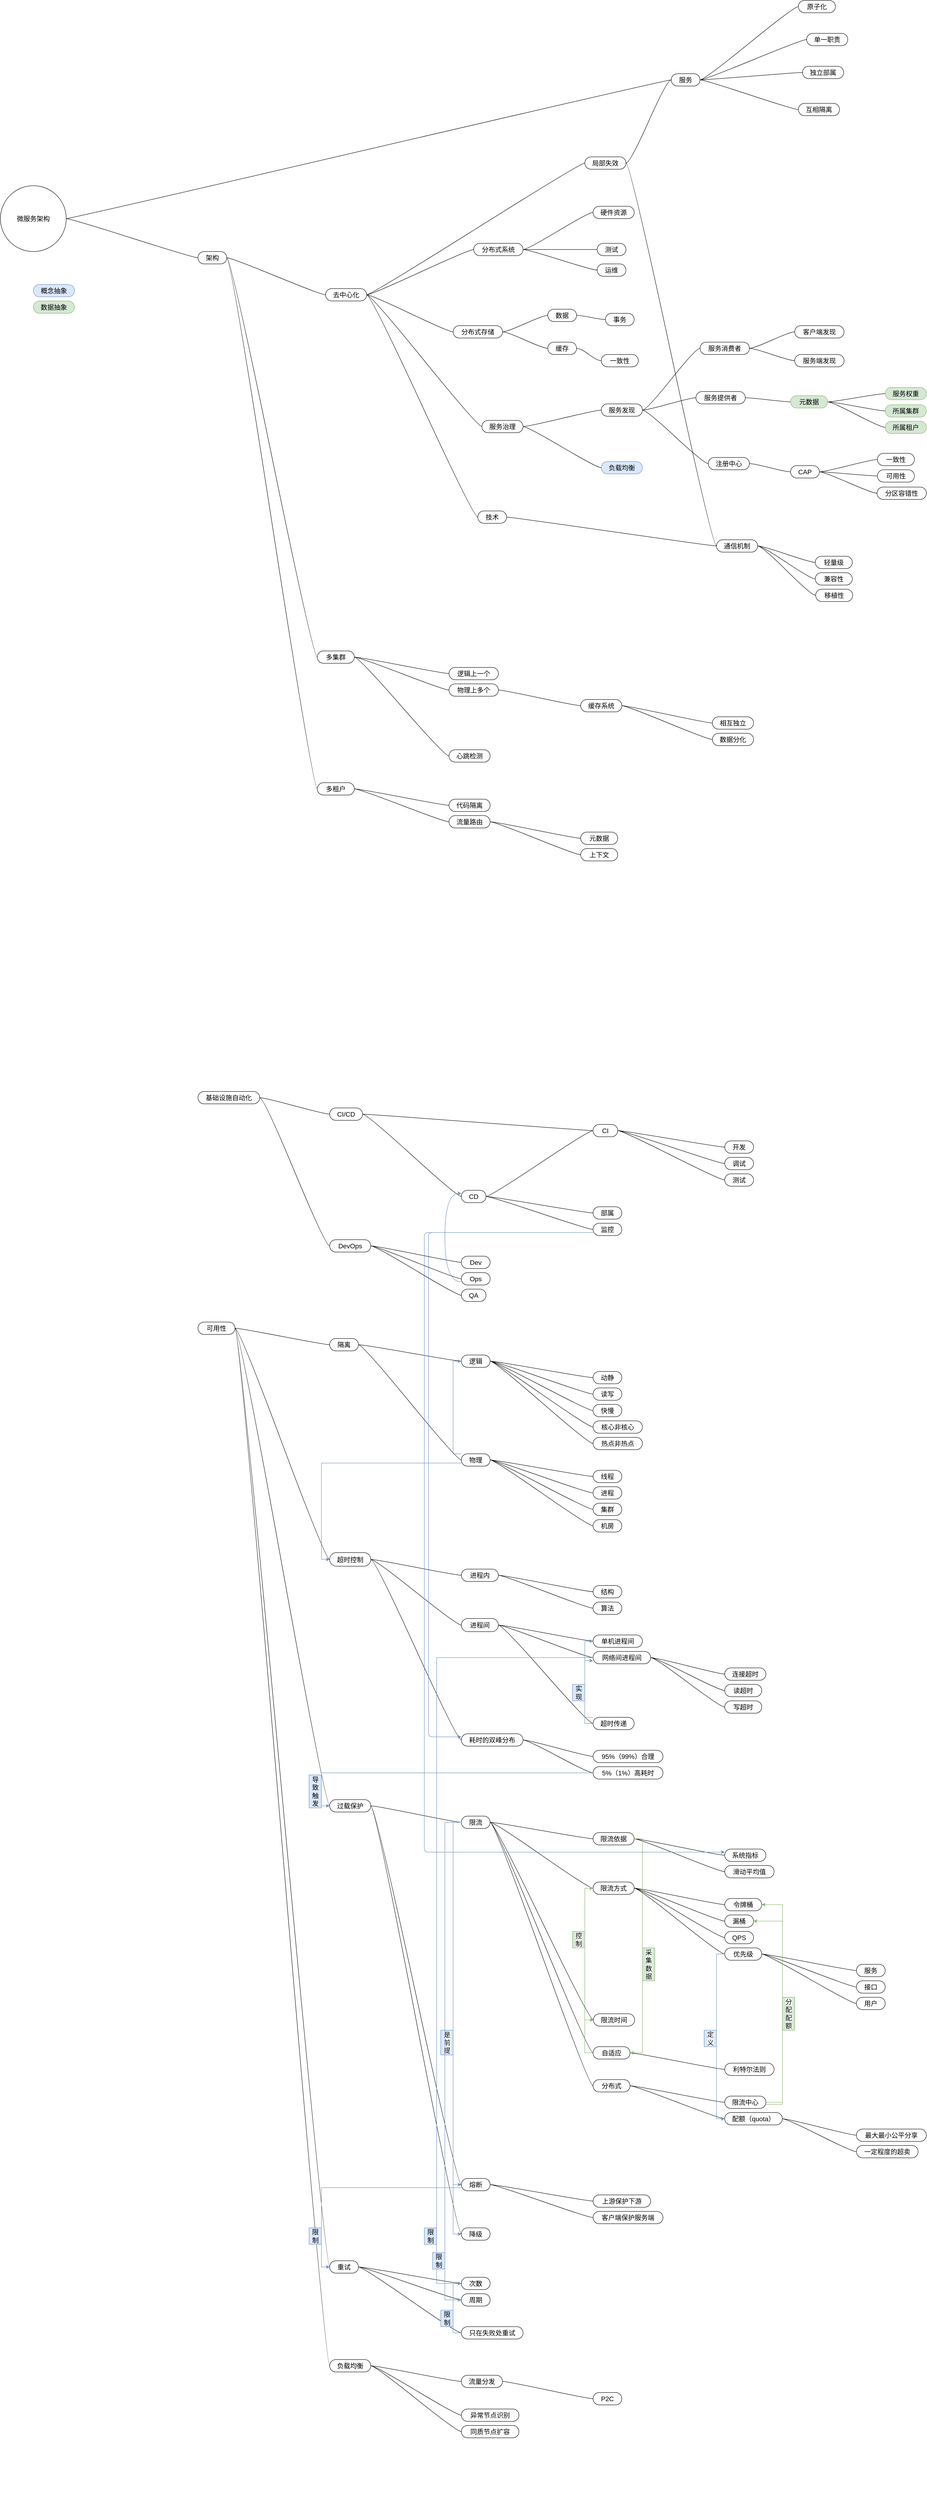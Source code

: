 <mxfile version="17.4.2" type="device"><diagram id="9COcht5TVfpXU1rthJ-t" name="第 1 页"><mxGraphModel dx="1651" dy="2161" grid="1" gridSize="10" guides="0" tooltips="1" connect="1" arrows="0" fold="1" page="1" pageScale="1" pageWidth="827" pageHeight="1169" background="#ffffff" math="0" shadow="0"><root><mxCell id="0"/><mxCell id="1" parent="0"/><mxCell id="zFSZShTb8z0dHWRuu4Jk-1" value="微服务架构" style="ellipse;whiteSpace=wrap;html=1;align=center;newEdgeStyle={&quot;edgeStyle&quot;:&quot;entityRelationEdgeStyle&quot;,&quot;startArrow&quot;:&quot;none&quot;,&quot;endArrow&quot;:&quot;none&quot;,&quot;segment&quot;:10,&quot;curved&quot;:1};treeFolding=1;treeMoving=1;fontSize=16;" parent="1" vertex="1"><mxGeometry width="160" height="160" as="geometry"/></mxCell><mxCell id="ElblFFzt8Kea1feLO02b-223" value="架构" style="whiteSpace=wrap;html=1;rounded=1;arcSize=50;align=center;verticalAlign=middle;strokeWidth=1;autosize=1;spacing=4;treeFolding=1;treeMoving=1;newEdgeStyle={&quot;edgeStyle&quot;:&quot;entityRelationEdgeStyle&quot;,&quot;startArrow&quot;:&quot;none&quot;,&quot;endArrow&quot;:&quot;none&quot;,&quot;segment&quot;:10,&quot;curved&quot;:1};labelBackgroundColor=none;labelBorderColor=none;fontSize=16;" vertex="1" parent="1"><mxGeometry x="480" y="160" width="70" height="30" as="geometry"/></mxCell><mxCell id="ElblFFzt8Kea1feLO02b-224" value="" style="edgeStyle=entityRelationEdgeStyle;startArrow=none;endArrow=none;segment=10;curved=1;rounded=0;fontSize=16;" edge="1" target="ElblFFzt8Kea1feLO02b-223" parent="1" source="zFSZShTb8z0dHWRuu4Jk-1"><mxGeometry relative="1" as="geometry"><mxPoint x="610" y="280" as="sourcePoint"/></mxGeometry></mxCell><mxCell id="ElblFFzt8Kea1feLO02b-226" value="" style="group" vertex="1" connectable="0" parent="1"><mxGeometry x="480" y="2760" width="1770" height="2860" as="geometry"/></mxCell><mxCell id="ElblFFzt8Kea1feLO02b-1" value="可用性" style="whiteSpace=wrap;html=1;rounded=1;arcSize=50;align=center;verticalAlign=middle;strokeWidth=1;autosize=1;spacing=4;treeFolding=1;treeMoving=1;newEdgeStyle={&quot;edgeStyle&quot;:&quot;entityRelationEdgeStyle&quot;,&quot;startArrow&quot;:&quot;none&quot;,&quot;endArrow&quot;:&quot;none&quot;,&quot;segment&quot;:10,&quot;curved&quot;:1};fontSize=16;container=0;" vertex="1" parent="ElblFFzt8Kea1feLO02b-226"><mxGeometry width="90" height="30" as="geometry"/></mxCell><mxCell id="ElblFFzt8Kea1feLO02b-3" value="隔离" style="whiteSpace=wrap;html=1;rounded=1;arcSize=50;align=center;verticalAlign=middle;strokeWidth=1;autosize=1;spacing=4;treeFolding=1;treeMoving=1;newEdgeStyle={&quot;edgeStyle&quot;:&quot;entityRelationEdgeStyle&quot;,&quot;startArrow&quot;:&quot;none&quot;,&quot;endArrow&quot;:&quot;none&quot;,&quot;segment&quot;:10,&quot;curved&quot;:1};fontSize=16;container=0;" vertex="1" parent="ElblFFzt8Kea1feLO02b-226"><mxGeometry x="320" y="40" width="70" height="30" as="geometry"/></mxCell><mxCell id="ElblFFzt8Kea1feLO02b-4" value="" style="edgeStyle=entityRelationEdgeStyle;startArrow=none;endArrow=none;segment=10;curved=1;rounded=0;fontSize=16;" edge="1" target="ElblFFzt8Kea1feLO02b-3" parent="ElblFFzt8Kea1feLO02b-226" source="ElblFFzt8Kea1feLO02b-1"><mxGeometry relative="1" as="geometry"><mxPoint x="130" y="160" as="sourcePoint"/></mxGeometry></mxCell><mxCell id="ElblFFzt8Kea1feLO02b-5" value="逻辑" style="whiteSpace=wrap;html=1;rounded=1;arcSize=50;align=center;verticalAlign=middle;strokeWidth=1;autosize=1;spacing=4;treeFolding=1;treeMoving=1;newEdgeStyle={&quot;edgeStyle&quot;:&quot;entityRelationEdgeStyle&quot;,&quot;startArrow&quot;:&quot;none&quot;,&quot;endArrow&quot;:&quot;none&quot;,&quot;segment&quot;:10,&quot;curved&quot;:1};fontSize=16;container=0;" vertex="1" parent="ElblFFzt8Kea1feLO02b-226"><mxGeometry x="640" y="80" width="70" height="30" as="geometry"/></mxCell><mxCell id="ElblFFzt8Kea1feLO02b-6" value="" style="edgeStyle=entityRelationEdgeStyle;startArrow=none;endArrow=none;segment=10;curved=1;rounded=0;fontSize=16;" edge="1" target="ElblFFzt8Kea1feLO02b-5" parent="ElblFFzt8Kea1feLO02b-226" source="ElblFFzt8Kea1feLO02b-3"><mxGeometry relative="1" as="geometry"><mxPoint x="474" y="100" as="sourcePoint"/></mxGeometry></mxCell><mxCell id="ElblFFzt8Kea1feLO02b-7" value="动静" style="whiteSpace=wrap;html=1;rounded=1;arcSize=50;align=center;verticalAlign=middle;strokeWidth=1;autosize=1;spacing=4;treeFolding=1;treeMoving=1;newEdgeStyle={&quot;edgeStyle&quot;:&quot;entityRelationEdgeStyle&quot;,&quot;startArrow&quot;:&quot;none&quot;,&quot;endArrow&quot;:&quot;none&quot;,&quot;segment&quot;:10,&quot;curved&quot;:1};fontSize=16;container=0;" vertex="1" parent="ElblFFzt8Kea1feLO02b-226"><mxGeometry x="960" y="120" width="70" height="30" as="geometry"/></mxCell><mxCell id="ElblFFzt8Kea1feLO02b-8" value="" style="edgeStyle=entityRelationEdgeStyle;startArrow=none;endArrow=none;segment=10;curved=1;rounded=0;fontSize=16;" edge="1" target="ElblFFzt8Kea1feLO02b-7" parent="ElblFFzt8Kea1feLO02b-226" source="ElblFFzt8Kea1feLO02b-5"><mxGeometry relative="1" as="geometry"><mxPoint x="793" y="112" as="sourcePoint"/></mxGeometry></mxCell><mxCell id="ElblFFzt8Kea1feLO02b-9" value="读写" style="whiteSpace=wrap;html=1;rounded=1;arcSize=50;align=center;verticalAlign=middle;strokeWidth=1;autosize=1;spacing=4;treeFolding=1;treeMoving=1;newEdgeStyle={&quot;edgeStyle&quot;:&quot;entityRelationEdgeStyle&quot;,&quot;startArrow&quot;:&quot;none&quot;,&quot;endArrow&quot;:&quot;none&quot;,&quot;segment&quot;:10,&quot;curved&quot;:1};fontSize=16;container=0;" vertex="1" parent="ElblFFzt8Kea1feLO02b-226"><mxGeometry x="960" y="160" width="70" height="30" as="geometry"/></mxCell><mxCell id="ElblFFzt8Kea1feLO02b-10" value="" style="edgeStyle=entityRelationEdgeStyle;startArrow=none;endArrow=none;segment=10;curved=1;rounded=0;fontSize=16;" edge="1" target="ElblFFzt8Kea1feLO02b-9" parent="ElblFFzt8Kea1feLO02b-226" source="ElblFFzt8Kea1feLO02b-5"><mxGeometry relative="1" as="geometry"><mxPoint x="789" y="182" as="sourcePoint"/></mxGeometry></mxCell><mxCell id="ElblFFzt8Kea1feLO02b-13" value="核心非核心" style="whiteSpace=wrap;html=1;rounded=1;arcSize=50;align=center;verticalAlign=middle;strokeWidth=1;autosize=1;spacing=4;treeFolding=1;treeMoving=1;newEdgeStyle={&quot;edgeStyle&quot;:&quot;entityRelationEdgeStyle&quot;,&quot;startArrow&quot;:&quot;none&quot;,&quot;endArrow&quot;:&quot;none&quot;,&quot;segment&quot;:10,&quot;curved&quot;:1};fontSize=16;container=0;" vertex="1" parent="ElblFFzt8Kea1feLO02b-226"><mxGeometry x="960" y="240" width="120" height="30" as="geometry"/></mxCell><mxCell id="ElblFFzt8Kea1feLO02b-14" value="" style="edgeStyle=entityRelationEdgeStyle;startArrow=none;endArrow=none;segment=10;curved=1;rounded=0;fontSize=16;" edge="1" target="ElblFFzt8Kea1feLO02b-13" parent="ElblFFzt8Kea1feLO02b-226" source="ElblFFzt8Kea1feLO02b-5"><mxGeometry relative="1" as="geometry"><mxPoint x="705" y="255" as="sourcePoint"/></mxGeometry></mxCell><mxCell id="ElblFFzt8Kea1feLO02b-15" value="快慢" style="whiteSpace=wrap;html=1;rounded=1;arcSize=50;align=center;verticalAlign=middle;strokeWidth=1;autosize=1;spacing=4;treeFolding=1;treeMoving=1;newEdgeStyle={&quot;edgeStyle&quot;:&quot;entityRelationEdgeStyle&quot;,&quot;startArrow&quot;:&quot;none&quot;,&quot;endArrow&quot;:&quot;none&quot;,&quot;segment&quot;:10,&quot;curved&quot;:1};fontSize=16;container=0;" vertex="1" parent="ElblFFzt8Kea1feLO02b-226"><mxGeometry x="960" y="200" width="70" height="30" as="geometry"/></mxCell><mxCell id="ElblFFzt8Kea1feLO02b-16" value="" style="edgeStyle=entityRelationEdgeStyle;startArrow=none;endArrow=none;segment=10;curved=1;rounded=0;fontSize=16;" edge="1" target="ElblFFzt8Kea1feLO02b-15" parent="ElblFFzt8Kea1feLO02b-226" source="ElblFFzt8Kea1feLO02b-5"><mxGeometry relative="1" as="geometry"><mxPoint x="705" y="255" as="sourcePoint"/></mxGeometry></mxCell><mxCell id="ElblFFzt8Kea1feLO02b-17" value="热点非热点" style="whiteSpace=wrap;html=1;rounded=1;arcSize=50;align=center;verticalAlign=middle;strokeWidth=1;autosize=1;spacing=4;treeFolding=1;treeMoving=1;newEdgeStyle={&quot;edgeStyle&quot;:&quot;entityRelationEdgeStyle&quot;,&quot;startArrow&quot;:&quot;none&quot;,&quot;endArrow&quot;:&quot;none&quot;,&quot;segment&quot;:10,&quot;curved&quot;:1};fontSize=16;container=0;" vertex="1" parent="ElblFFzt8Kea1feLO02b-226"><mxGeometry x="960" y="280" width="120" height="30" as="geometry"/></mxCell><mxCell id="ElblFFzt8Kea1feLO02b-18" value="" style="edgeStyle=entityRelationEdgeStyle;startArrow=none;endArrow=none;segment=10;curved=1;rounded=0;fontSize=16;" edge="1" target="ElblFFzt8Kea1feLO02b-17" parent="ElblFFzt8Kea1feLO02b-226" source="ElblFFzt8Kea1feLO02b-5"><mxGeometry relative="1" as="geometry"><mxPoint x="705" y="255" as="sourcePoint"/></mxGeometry></mxCell><mxCell id="ElblFFzt8Kea1feLO02b-19" value="物理" style="whiteSpace=wrap;html=1;rounded=1;arcSize=50;align=center;verticalAlign=middle;strokeWidth=1;autosize=1;spacing=4;treeFolding=1;treeMoving=1;newEdgeStyle={&quot;edgeStyle&quot;:&quot;entityRelationEdgeStyle&quot;,&quot;startArrow&quot;:&quot;none&quot;,&quot;endArrow&quot;:&quot;none&quot;,&quot;segment&quot;:10,&quot;curved&quot;:1};fontSize=16;container=0;" vertex="1" parent="ElblFFzt8Kea1feLO02b-226"><mxGeometry x="640" y="320" width="70" height="30" as="geometry"/></mxCell><mxCell id="ElblFFzt8Kea1feLO02b-20" value="" style="edgeStyle=entityRelationEdgeStyle;startArrow=none;endArrow=none;segment=10;curved=1;rounded=0;fontSize=16;" edge="1" target="ElblFFzt8Kea1feLO02b-19" parent="ElblFFzt8Kea1feLO02b-226" source="ElblFFzt8Kea1feLO02b-3"><mxGeometry relative="1" as="geometry"><mxPoint x="300" y="500" as="sourcePoint"/></mxGeometry></mxCell><mxCell id="ElblFFzt8Kea1feLO02b-21" value="线程" style="whiteSpace=wrap;html=1;rounded=1;arcSize=50;align=center;verticalAlign=middle;strokeWidth=1;autosize=1;spacing=4;treeFolding=1;treeMoving=1;newEdgeStyle={&quot;edgeStyle&quot;:&quot;entityRelationEdgeStyle&quot;,&quot;startArrow&quot;:&quot;none&quot;,&quot;endArrow&quot;:&quot;none&quot;,&quot;segment&quot;:10,&quot;curved&quot;:1};fontSize=16;container=0;" vertex="1" parent="ElblFFzt8Kea1feLO02b-226"><mxGeometry x="960" y="360" width="70" height="30" as="geometry"/></mxCell><mxCell id="ElblFFzt8Kea1feLO02b-22" value="" style="edgeStyle=entityRelationEdgeStyle;startArrow=none;endArrow=none;segment=10;curved=1;rounded=0;fontSize=16;" edge="1" target="ElblFFzt8Kea1feLO02b-21" parent="ElblFFzt8Kea1feLO02b-226" source="ElblFFzt8Kea1feLO02b-19"><mxGeometry relative="1" as="geometry"><mxPoint x="757" y="332" as="sourcePoint"/></mxGeometry></mxCell><mxCell id="ElblFFzt8Kea1feLO02b-23" value="进程" style="whiteSpace=wrap;html=1;rounded=1;arcSize=50;align=center;verticalAlign=middle;strokeWidth=1;autosize=1;spacing=4;treeFolding=1;treeMoving=1;newEdgeStyle={&quot;edgeStyle&quot;:&quot;entityRelationEdgeStyle&quot;,&quot;startArrow&quot;:&quot;none&quot;,&quot;endArrow&quot;:&quot;none&quot;,&quot;segment&quot;:10,&quot;curved&quot;:1};fontSize=16;container=0;" vertex="1" parent="ElblFFzt8Kea1feLO02b-226"><mxGeometry x="960" y="400" width="70" height="30" as="geometry"/></mxCell><mxCell id="ElblFFzt8Kea1feLO02b-24" value="" style="edgeStyle=entityRelationEdgeStyle;startArrow=none;endArrow=none;segment=10;curved=1;rounded=0;fontSize=16;" edge="1" target="ElblFFzt8Kea1feLO02b-23" parent="ElblFFzt8Kea1feLO02b-226" source="ElblFFzt8Kea1feLO02b-19"><mxGeometry relative="1" as="geometry"><mxPoint x="750" y="404" as="sourcePoint"/></mxGeometry></mxCell><mxCell id="ElblFFzt8Kea1feLO02b-25" value="集群" style="whiteSpace=wrap;html=1;rounded=1;arcSize=50;align=center;verticalAlign=middle;strokeWidth=1;autosize=1;spacing=4;treeFolding=1;treeMoving=1;newEdgeStyle={&quot;edgeStyle&quot;:&quot;entityRelationEdgeStyle&quot;,&quot;startArrow&quot;:&quot;none&quot;,&quot;endArrow&quot;:&quot;none&quot;,&quot;segment&quot;:10,&quot;curved&quot;:1};fontSize=16;container=0;" vertex="1" parent="ElblFFzt8Kea1feLO02b-226"><mxGeometry x="960" y="440" width="70" height="30" as="geometry"/></mxCell><mxCell id="ElblFFzt8Kea1feLO02b-26" value="" style="edgeStyle=entityRelationEdgeStyle;startArrow=none;endArrow=none;segment=10;curved=1;rounded=0;fontSize=16;" edge="1" target="ElblFFzt8Kea1feLO02b-25" parent="ElblFFzt8Kea1feLO02b-226" source="ElblFFzt8Kea1feLO02b-19"><mxGeometry relative="1" as="geometry"><mxPoint x="763" y="464" as="sourcePoint"/></mxGeometry></mxCell><mxCell id="ElblFFzt8Kea1feLO02b-27" value="机房" style="whiteSpace=wrap;html=1;rounded=1;arcSize=50;align=center;verticalAlign=middle;strokeWidth=1;autosize=1;spacing=4;treeFolding=1;treeMoving=1;newEdgeStyle={&quot;edgeStyle&quot;:&quot;entityRelationEdgeStyle&quot;,&quot;startArrow&quot;:&quot;none&quot;,&quot;endArrow&quot;:&quot;none&quot;,&quot;segment&quot;:10,&quot;curved&quot;:1};fontSize=16;container=0;" vertex="1" parent="ElblFFzt8Kea1feLO02b-226"><mxGeometry x="960" y="480" width="70" height="30" as="geometry"/></mxCell><mxCell id="ElblFFzt8Kea1feLO02b-28" value="" style="edgeStyle=entityRelationEdgeStyle;startArrow=none;endArrow=none;segment=10;curved=1;rounded=0;fontSize=16;" edge="1" target="ElblFFzt8Kea1feLO02b-27" parent="ElblFFzt8Kea1feLO02b-226" source="ElblFFzt8Kea1feLO02b-19"><mxGeometry relative="1" as="geometry"><mxPoint x="769" y="546" as="sourcePoint"/></mxGeometry></mxCell><mxCell id="ElblFFzt8Kea1feLO02b-30" value="超时控制" style="whiteSpace=wrap;html=1;rounded=1;arcSize=50;align=center;verticalAlign=middle;strokeWidth=1;autosize=1;spacing=4;treeFolding=1;treeMoving=1;newEdgeStyle={&quot;edgeStyle&quot;:&quot;entityRelationEdgeStyle&quot;,&quot;startArrow&quot;:&quot;none&quot;,&quot;endArrow&quot;:&quot;none&quot;,&quot;segment&quot;:10,&quot;curved&quot;:1};fontSize=16;container=0;" vertex="1" parent="ElblFFzt8Kea1feLO02b-226"><mxGeometry x="320" y="560" width="100" height="33" as="geometry"/></mxCell><mxCell id="ElblFFzt8Kea1feLO02b-31" value="" style="edgeStyle=entityRelationEdgeStyle;startArrow=none;endArrow=none;segment=10;curved=1;rounded=0;fontSize=16;" edge="1" target="ElblFFzt8Kea1feLO02b-30" parent="ElblFFzt8Kea1feLO02b-226" source="ElblFFzt8Kea1feLO02b-1"><mxGeometry relative="1" as="geometry"><mxPoint x="-10" y="370" as="sourcePoint"/></mxGeometry></mxCell><mxCell id="ElblFFzt8Kea1feLO02b-32" value="进程内" style="whiteSpace=wrap;html=1;rounded=1;arcSize=50;align=center;verticalAlign=middle;strokeWidth=1;autosize=1;spacing=4;treeFolding=1;treeMoving=1;newEdgeStyle={&quot;edgeStyle&quot;:&quot;entityRelationEdgeStyle&quot;,&quot;startArrow&quot;:&quot;none&quot;,&quot;endArrow&quot;:&quot;none&quot;,&quot;segment&quot;:10,&quot;curved&quot;:1};fontSize=16;container=0;" vertex="1" parent="ElblFFzt8Kea1feLO02b-226"><mxGeometry x="640" y="600" width="90" height="30" as="geometry"/></mxCell><mxCell id="ElblFFzt8Kea1feLO02b-33" value="" style="edgeStyle=entityRelationEdgeStyle;startArrow=none;endArrow=none;segment=10;curved=1;rounded=0;fontSize=16;" edge="1" target="ElblFFzt8Kea1feLO02b-32" parent="ElblFFzt8Kea1feLO02b-226" source="ElblFFzt8Kea1feLO02b-30"><mxGeometry relative="1" as="geometry"><mxPoint x="381" y="410" as="sourcePoint"/></mxGeometry></mxCell><mxCell id="ElblFFzt8Kea1feLO02b-34" value="进程间" style="whiteSpace=wrap;html=1;rounded=1;arcSize=50;align=center;verticalAlign=middle;strokeWidth=1;autosize=1;spacing=4;treeFolding=1;treeMoving=1;newEdgeStyle={&quot;edgeStyle&quot;:&quot;entityRelationEdgeStyle&quot;,&quot;startArrow&quot;:&quot;none&quot;,&quot;endArrow&quot;:&quot;none&quot;,&quot;segment&quot;:10,&quot;curved&quot;:1};fontSize=16;container=0;" vertex="1" parent="ElblFFzt8Kea1feLO02b-226"><mxGeometry x="640" y="720" width="90" height="32" as="geometry"/></mxCell><mxCell id="ElblFFzt8Kea1feLO02b-35" value="" style="edgeStyle=entityRelationEdgeStyle;startArrow=none;endArrow=none;segment=10;curved=1;rounded=0;fontSize=16;" edge="1" target="ElblFFzt8Kea1feLO02b-34" parent="ElblFFzt8Kea1feLO02b-226" source="ElblFFzt8Kea1feLO02b-30"><mxGeometry relative="1" as="geometry"><mxPoint x="385" y="480" as="sourcePoint"/></mxGeometry></mxCell><mxCell id="ElblFFzt8Kea1feLO02b-36" value="耗时的双峰分布" style="whiteSpace=wrap;html=1;rounded=1;arcSize=50;align=center;verticalAlign=middle;strokeWidth=1;autosize=1;spacing=4;treeFolding=1;treeMoving=1;newEdgeStyle={&quot;edgeStyle&quot;:&quot;entityRelationEdgeStyle&quot;,&quot;startArrow&quot;:&quot;none&quot;,&quot;endArrow&quot;:&quot;none&quot;,&quot;segment&quot;:10,&quot;curved&quot;:1};fontSize=16;container=0;" vertex="1" parent="ElblFFzt8Kea1feLO02b-226"><mxGeometry x="640" y="1000" width="150" height="30" as="geometry"/></mxCell><mxCell id="ElblFFzt8Kea1feLO02b-37" value="" style="edgeStyle=entityRelationEdgeStyle;startArrow=none;endArrow=none;segment=10;curved=1;rounded=0;fontSize=16;" edge="1" target="ElblFFzt8Kea1feLO02b-36" parent="ElblFFzt8Kea1feLO02b-226" source="ElblFFzt8Kea1feLO02b-30"><mxGeometry relative="1" as="geometry"><mxPoint x="480" y="570" as="sourcePoint"/></mxGeometry></mxCell><mxCell id="ElblFFzt8Kea1feLO02b-38" value="连接超时" style="whiteSpace=wrap;html=1;rounded=1;arcSize=50;align=center;verticalAlign=middle;strokeWidth=1;autosize=1;spacing=4;treeFolding=1;treeMoving=1;newEdgeStyle={&quot;edgeStyle&quot;:&quot;entityRelationEdgeStyle&quot;,&quot;startArrow&quot;:&quot;none&quot;,&quot;endArrow&quot;:&quot;none&quot;,&quot;segment&quot;:10,&quot;curved&quot;:1};fontSize=16;container=0;" vertex="1" parent="ElblFFzt8Kea1feLO02b-226"><mxGeometry x="1280" y="840" width="100" height="30" as="geometry"/></mxCell><mxCell id="ElblFFzt8Kea1feLO02b-39" value="" style="edgeStyle=entityRelationEdgeStyle;startArrow=none;endArrow=none;segment=10;curved=1;rounded=0;fontSize=16;" edge="1" target="ElblFFzt8Kea1feLO02b-38" parent="ElblFFzt8Kea1feLO02b-226" source="ElblFFzt8Kea1feLO02b-100"><mxGeometry relative="1" as="geometry"><mxPoint x="840" y="600" as="sourcePoint"/></mxGeometry></mxCell><mxCell id="ElblFFzt8Kea1feLO02b-40" value="读超时" style="whiteSpace=wrap;html=1;rounded=1;arcSize=50;align=center;verticalAlign=middle;strokeWidth=1;autosize=1;spacing=4;treeFolding=1;treeMoving=1;newEdgeStyle={&quot;edgeStyle&quot;:&quot;entityRelationEdgeStyle&quot;,&quot;startArrow&quot;:&quot;none&quot;,&quot;endArrow&quot;:&quot;none&quot;,&quot;segment&quot;:10,&quot;curved&quot;:1};fontSize=16;container=0;" vertex="1" parent="ElblFFzt8Kea1feLO02b-226"><mxGeometry x="1280" y="880" width="90" height="30" as="geometry"/></mxCell><mxCell id="ElblFFzt8Kea1feLO02b-41" value="" style="edgeStyle=entityRelationEdgeStyle;startArrow=none;endArrow=none;segment=10;curved=1;rounded=0;fontSize=16;" edge="1" target="ElblFFzt8Kea1feLO02b-40" parent="ElblFFzt8Kea1feLO02b-226" source="ElblFFzt8Kea1feLO02b-100"><mxGeometry relative="1" as="geometry"><mxPoint x="840" y="660" as="sourcePoint"/></mxGeometry></mxCell><mxCell id="ElblFFzt8Kea1feLO02b-42" value="写超时" style="whiteSpace=wrap;html=1;rounded=1;arcSize=50;align=center;verticalAlign=middle;strokeWidth=1;autosize=1;spacing=4;treeFolding=1;treeMoving=1;newEdgeStyle={&quot;edgeStyle&quot;:&quot;entityRelationEdgeStyle&quot;,&quot;startArrow&quot;:&quot;none&quot;,&quot;endArrow&quot;:&quot;none&quot;,&quot;segment&quot;:10,&quot;curved&quot;:1};fontSize=16;container=0;" vertex="1" parent="ElblFFzt8Kea1feLO02b-226"><mxGeometry x="1280" y="920" width="90" height="30" as="geometry"/></mxCell><mxCell id="ElblFFzt8Kea1feLO02b-43" value="" style="edgeStyle=entityRelationEdgeStyle;startArrow=none;endArrow=none;segment=10;curved=1;rounded=0;fontSize=16;" edge="1" target="ElblFFzt8Kea1feLO02b-42" parent="ElblFFzt8Kea1feLO02b-226" source="ElblFFzt8Kea1feLO02b-100"><mxGeometry relative="1" as="geometry"><mxPoint x="840" y="718" as="sourcePoint"/></mxGeometry></mxCell><mxCell id="ElblFFzt8Kea1feLO02b-44" value="过载保护" style="whiteSpace=wrap;html=1;rounded=1;arcSize=50;align=center;verticalAlign=middle;strokeWidth=1;autosize=1;spacing=4;treeFolding=1;treeMoving=1;newEdgeStyle={&quot;edgeStyle&quot;:&quot;entityRelationEdgeStyle&quot;,&quot;startArrow&quot;:&quot;none&quot;,&quot;endArrow&quot;:&quot;none&quot;,&quot;segment&quot;:10,&quot;curved&quot;:1};fontSize=16;container=0;" vertex="1" parent="ElblFFzt8Kea1feLO02b-226"><mxGeometry x="320" y="1160" width="100" height="30" as="geometry"/></mxCell><mxCell id="ElblFFzt8Kea1feLO02b-45" value="" style="edgeStyle=entityRelationEdgeStyle;startArrow=none;endArrow=none;segment=10;curved=1;rounded=0;fontSize=16;" edge="1" target="ElblFFzt8Kea1feLO02b-44" parent="ElblFFzt8Kea1feLO02b-226" source="ElblFFzt8Kea1feLO02b-1"><mxGeometry relative="1" as="geometry"><mxPoint x="70" y="570" as="sourcePoint"/></mxGeometry></mxCell><mxCell id="ElblFFzt8Kea1feLO02b-46" value="限流" style="whiteSpace=wrap;html=1;rounded=1;arcSize=50;align=center;verticalAlign=middle;strokeWidth=1;autosize=1;spacing=4;treeFolding=1;treeMoving=1;newEdgeStyle={&quot;edgeStyle&quot;:&quot;entityRelationEdgeStyle&quot;,&quot;startArrow&quot;:&quot;none&quot;,&quot;endArrow&quot;:&quot;none&quot;,&quot;segment&quot;:10,&quot;curved&quot;:1};fontSize=16;container=0;" vertex="1" parent="ElblFFzt8Kea1feLO02b-226"><mxGeometry x="640" y="1200" width="70" height="30" as="geometry"/></mxCell><mxCell id="ElblFFzt8Kea1feLO02b-47" value="" style="edgeStyle=entityRelationEdgeStyle;startArrow=none;endArrow=none;segment=10;curved=1;rounded=0;fontSize=16;" edge="1" target="ElblFFzt8Kea1feLO02b-46" parent="ElblFFzt8Kea1feLO02b-226" source="ElblFFzt8Kea1feLO02b-44"><mxGeometry relative="1" as="geometry"><mxPoint x="480" y="1098" as="sourcePoint"/></mxGeometry></mxCell><mxCell id="ElblFFzt8Kea1feLO02b-48" value="令牌桶" style="whiteSpace=wrap;html=1;rounded=1;arcSize=50;align=center;verticalAlign=middle;strokeWidth=1;autosize=1;spacing=4;treeFolding=1;treeMoving=1;newEdgeStyle={&quot;edgeStyle&quot;:&quot;entityRelationEdgeStyle&quot;,&quot;startArrow&quot;:&quot;none&quot;,&quot;endArrow&quot;:&quot;none&quot;,&quot;segment&quot;:10,&quot;curved&quot;:1};fontSize=16;container=0;" vertex="1" parent="ElblFFzt8Kea1feLO02b-226"><mxGeometry x="1280" y="1400" width="90" height="30" as="geometry"/></mxCell><mxCell id="ElblFFzt8Kea1feLO02b-49" value="" style="edgeStyle=entityRelationEdgeStyle;startArrow=none;endArrow=none;segment=10;curved=1;rounded=0;fontSize=16;" edge="1" target="ElblFFzt8Kea1feLO02b-48" parent="ElblFFzt8Kea1feLO02b-226" source="ElblFFzt8Kea1feLO02b-66"><mxGeometry relative="1" as="geometry"><mxPoint x="1019" y="1368" as="sourcePoint"/></mxGeometry></mxCell><mxCell id="ElblFFzt8Kea1feLO02b-50" value="漏桶" style="whiteSpace=wrap;html=1;rounded=1;arcSize=50;align=center;verticalAlign=middle;strokeWidth=1;autosize=1;spacing=4;treeFolding=1;treeMoving=1;newEdgeStyle={&quot;edgeStyle&quot;:&quot;entityRelationEdgeStyle&quot;,&quot;startArrow&quot;:&quot;none&quot;,&quot;endArrow&quot;:&quot;none&quot;,&quot;segment&quot;:10,&quot;curved&quot;:1};fontSize=16;container=0;" vertex="1" parent="ElblFFzt8Kea1feLO02b-226"><mxGeometry x="1280" y="1440" width="70" height="30" as="geometry"/></mxCell><mxCell id="ElblFFzt8Kea1feLO02b-51" value="" style="edgeStyle=entityRelationEdgeStyle;startArrow=none;endArrow=none;segment=10;curved=1;rounded=0;fontSize=16;" edge="1" target="ElblFFzt8Kea1feLO02b-50" parent="ElblFFzt8Kea1feLO02b-226" source="ElblFFzt8Kea1feLO02b-66"><mxGeometry relative="1" as="geometry"><mxPoint x="999" y="1428" as="sourcePoint"/></mxGeometry></mxCell><mxCell id="ElblFFzt8Kea1feLO02b-54" value="用户" style="whiteSpace=wrap;html=1;rounded=1;arcSize=50;align=center;verticalAlign=middle;strokeWidth=1;autosize=1;spacing=4;treeFolding=1;treeMoving=1;newEdgeStyle={&quot;edgeStyle&quot;:&quot;entityRelationEdgeStyle&quot;,&quot;startArrow&quot;:&quot;none&quot;,&quot;endArrow&quot;:&quot;none&quot;,&quot;segment&quot;:10,&quot;curved&quot;:1};fontSize=16;container=0;" vertex="1" parent="ElblFFzt8Kea1feLO02b-226"><mxGeometry x="1600" y="1640" width="70" height="30" as="geometry"/></mxCell><mxCell id="ElblFFzt8Kea1feLO02b-55" value="" style="edgeStyle=entityRelationEdgeStyle;startArrow=none;endArrow=none;segment=10;curved=1;rounded=0;fontSize=16;" edge="1" target="ElblFFzt8Kea1feLO02b-54" parent="ElblFFzt8Kea1feLO02b-226" source="ElblFFzt8Kea1feLO02b-147"><mxGeometry relative="1" as="geometry"><mxPoint x="1054" y="1442" as="sourcePoint"/></mxGeometry></mxCell><mxCell id="ElblFFzt8Kea1feLO02b-56" value="自适应" style="whiteSpace=wrap;html=1;rounded=1;arcSize=50;align=center;verticalAlign=middle;strokeWidth=1;autosize=1;spacing=4;treeFolding=1;treeMoving=1;newEdgeStyle={&quot;edgeStyle&quot;:&quot;entityRelationEdgeStyle&quot;,&quot;startArrow&quot;:&quot;none&quot;,&quot;endArrow&quot;:&quot;none&quot;,&quot;segment&quot;:10,&quot;curved&quot;:1};fontSize=16;container=0;" vertex="1" parent="ElblFFzt8Kea1feLO02b-226"><mxGeometry x="960" y="1760" width="90" height="30" as="geometry"/></mxCell><mxCell id="ElblFFzt8Kea1feLO02b-57" value="" style="edgeStyle=entityRelationEdgeStyle;startArrow=none;endArrow=none;segment=10;curved=1;rounded=0;fontSize=16;" edge="1" target="ElblFFzt8Kea1feLO02b-56" parent="ElblFFzt8Kea1feLO02b-226" source="ElblFFzt8Kea1feLO02b-46"><mxGeometry relative="1" as="geometry"><mxPoint x="730" y="1354" as="sourcePoint"/></mxGeometry></mxCell><mxCell id="ElblFFzt8Kea1feLO02b-58" value="限流依据" style="whiteSpace=wrap;html=1;rounded=1;arcSize=50;align=center;verticalAlign=middle;strokeWidth=1;autosize=1;spacing=4;treeFolding=1;treeMoving=1;newEdgeStyle={&quot;edgeStyle&quot;:&quot;entityRelationEdgeStyle&quot;,&quot;startArrow&quot;:&quot;none&quot;,&quot;endArrow&quot;:&quot;none&quot;,&quot;segment&quot;:10,&quot;curved&quot;:1};fontSize=16;container=0;" vertex="1" parent="ElblFFzt8Kea1feLO02b-226"><mxGeometry x="960" y="1240" width="100" height="30" as="geometry"/></mxCell><mxCell id="ElblFFzt8Kea1feLO02b-60" value="利特尔法则" style="whiteSpace=wrap;html=1;rounded=1;arcSize=50;align=center;verticalAlign=middle;strokeWidth=1;autosize=1;spacing=4;treeFolding=1;treeMoving=1;newEdgeStyle={&quot;edgeStyle&quot;:&quot;entityRelationEdgeStyle&quot;,&quot;startArrow&quot;:&quot;none&quot;,&quot;endArrow&quot;:&quot;none&quot;,&quot;segment&quot;:10,&quot;curved&quot;:1};fontSize=16;container=0;" vertex="1" parent="ElblFFzt8Kea1feLO02b-226"><mxGeometry x="1280" y="1800" width="120" height="30" as="geometry"/></mxCell><mxCell id="ElblFFzt8Kea1feLO02b-61" value="" style="edgeStyle=entityRelationEdgeStyle;startArrow=none;endArrow=none;segment=10;curved=1;rounded=0;fontSize=16;" edge="1" target="ElblFFzt8Kea1feLO02b-60" parent="ElblFFzt8Kea1feLO02b-226" source="ElblFFzt8Kea1feLO02b-56"><mxGeometry relative="1" as="geometry"><mxPoint x="920" y="1692" as="sourcePoint"/></mxGeometry></mxCell><mxCell id="ElblFFzt8Kea1feLO02b-62" value="滑动平均值" style="whiteSpace=wrap;html=1;rounded=1;arcSize=50;align=center;verticalAlign=middle;strokeWidth=1;autosize=1;spacing=4;treeFolding=1;treeMoving=1;newEdgeStyle={&quot;edgeStyle&quot;:&quot;entityRelationEdgeStyle&quot;,&quot;startArrow&quot;:&quot;none&quot;,&quot;endArrow&quot;:&quot;none&quot;,&quot;segment&quot;:10,&quot;curved&quot;:1};fontSize=16;container=0;" vertex="1" parent="ElblFFzt8Kea1feLO02b-226"><mxGeometry x="1280" y="1320" width="120" height="30" as="geometry"/></mxCell><mxCell id="ElblFFzt8Kea1feLO02b-63" value="" style="edgeStyle=entityRelationEdgeStyle;startArrow=none;endArrow=none;segment=10;curved=1;rounded=0;fontSize=16;" edge="1" target="ElblFFzt8Kea1feLO02b-62" parent="ElblFFzt8Kea1feLO02b-226" source="ElblFFzt8Kea1feLO02b-58"><mxGeometry relative="1" as="geometry"><mxPoint x="1190" y="1320" as="sourcePoint"/></mxGeometry></mxCell><mxCell id="ElblFFzt8Kea1feLO02b-65" value="" style="edgeStyle=entityRelationEdgeStyle;startArrow=none;endArrow=none;segment=10;curved=1;rounded=0;fontSize=16;" edge="1" target="ElblFFzt8Kea1feLO02b-58" parent="ElblFFzt8Kea1feLO02b-226" source="ElblFFzt8Kea1feLO02b-46"><mxGeometry relative="1" as="geometry"><mxPoint x="760" y="1140" as="sourcePoint"/><mxPoint x="920" y="1025" as="targetPoint"/></mxGeometry></mxCell><mxCell id="ElblFFzt8Kea1feLO02b-66" value="限流方式" style="whiteSpace=wrap;html=1;rounded=1;arcSize=50;align=center;verticalAlign=middle;strokeWidth=1;autosize=1;spacing=4;treeFolding=1;treeMoving=1;newEdgeStyle={&quot;edgeStyle&quot;:&quot;entityRelationEdgeStyle&quot;,&quot;startArrow&quot;:&quot;none&quot;,&quot;endArrow&quot;:&quot;none&quot;,&quot;segment&quot;:10,&quot;curved&quot;:1};fontSize=16;container=0;" vertex="1" parent="ElblFFzt8Kea1feLO02b-226"><mxGeometry x="960" y="1360" width="100" height="30" as="geometry"/></mxCell><mxCell id="ElblFFzt8Kea1feLO02b-67" value="" style="edgeStyle=entityRelationEdgeStyle;startArrow=none;endArrow=none;segment=10;curved=1;rounded=0;fontSize=16;" edge="1" target="ElblFFzt8Kea1feLO02b-66" parent="ElblFFzt8Kea1feLO02b-226" source="ElblFFzt8Kea1feLO02b-46"><mxGeometry relative="1" as="geometry"><mxPoint x="800" y="1088" as="sourcePoint"/></mxGeometry></mxCell><mxCell id="ElblFFzt8Kea1feLO02b-69" value="分布式" style="whiteSpace=wrap;html=1;rounded=1;arcSize=50;align=center;verticalAlign=middle;strokeWidth=1;autosize=1;spacing=4;treeFolding=1;treeMoving=1;newEdgeStyle={&quot;edgeStyle&quot;:&quot;entityRelationEdgeStyle&quot;,&quot;startArrow&quot;:&quot;none&quot;,&quot;endArrow&quot;:&quot;none&quot;,&quot;segment&quot;:10,&quot;curved&quot;:1};fontSize=16;container=0;" vertex="1" parent="ElblFFzt8Kea1feLO02b-226"><mxGeometry x="960" y="1840" width="90" height="30" as="geometry"/></mxCell><mxCell id="ElblFFzt8Kea1feLO02b-70" value="" style="edgeStyle=entityRelationEdgeStyle;startArrow=none;endArrow=none;segment=10;curved=1;rounded=0;fontSize=16;" edge="1" target="ElblFFzt8Kea1feLO02b-69" parent="ElblFFzt8Kea1feLO02b-226" source="ElblFFzt8Kea1feLO02b-46"><mxGeometry relative="1" as="geometry"><mxPoint x="694" y="1456" as="sourcePoint"/></mxGeometry></mxCell><mxCell id="ElblFFzt8Kea1feLO02b-71" value="熔断" style="whiteSpace=wrap;html=1;rounded=1;arcSize=50;align=center;verticalAlign=middle;strokeWidth=1;autosize=1;spacing=4;treeFolding=1;treeMoving=1;newEdgeStyle={&quot;edgeStyle&quot;:&quot;entityRelationEdgeStyle&quot;,&quot;startArrow&quot;:&quot;none&quot;,&quot;endArrow&quot;:&quot;none&quot;,&quot;segment&quot;:10,&quot;curved&quot;:1};fontSize=16;container=0;" vertex="1" parent="ElblFFzt8Kea1feLO02b-226"><mxGeometry x="640" y="2080" width="70" height="30" as="geometry"/></mxCell><mxCell id="ElblFFzt8Kea1feLO02b-72" value="" style="edgeStyle=entityRelationEdgeStyle;startArrow=none;endArrow=none;segment=10;curved=1;rounded=0;fontSize=16;" edge="1" target="ElblFFzt8Kea1feLO02b-71" parent="ElblFFzt8Kea1feLO02b-226" source="ElblFFzt8Kea1feLO02b-44"><mxGeometry relative="1" as="geometry"><mxPoint x="470" y="1406" as="sourcePoint"/></mxGeometry></mxCell><mxCell id="ElblFFzt8Kea1feLO02b-73" value="降级" style="whiteSpace=wrap;html=1;rounded=1;arcSize=50;align=center;verticalAlign=middle;strokeWidth=1;autosize=1;spacing=4;treeFolding=1;treeMoving=1;newEdgeStyle={&quot;edgeStyle&quot;:&quot;entityRelationEdgeStyle&quot;,&quot;startArrow&quot;:&quot;none&quot;,&quot;endArrow&quot;:&quot;none&quot;,&quot;segment&quot;:10,&quot;curved&quot;:1};fontSize=16;container=0;" vertex="1" parent="ElblFFzt8Kea1feLO02b-226"><mxGeometry x="640" y="2200" width="70" height="30" as="geometry"/></mxCell><mxCell id="ElblFFzt8Kea1feLO02b-74" value="" style="edgeStyle=entityRelationEdgeStyle;startArrow=none;endArrow=none;segment=10;curved=1;rounded=0;fontSize=16;" edge="1" target="ElblFFzt8Kea1feLO02b-73" parent="ElblFFzt8Kea1feLO02b-226" source="ElblFFzt8Kea1feLO02b-44"><mxGeometry relative="1" as="geometry"><mxPoint x="470" y="1466" as="sourcePoint"/></mxGeometry></mxCell><mxCell id="ElblFFzt8Kea1feLO02b-75" value="重试" style="whiteSpace=wrap;html=1;rounded=1;arcSize=50;align=center;verticalAlign=middle;strokeWidth=1;autosize=1;spacing=4;treeFolding=1;treeMoving=1;newEdgeStyle={&quot;edgeStyle&quot;:&quot;entityRelationEdgeStyle&quot;,&quot;startArrow&quot;:&quot;none&quot;,&quot;endArrow&quot;:&quot;none&quot;,&quot;segment&quot;:10,&quot;curved&quot;:1};fontSize=16;container=0;" vertex="1" parent="ElblFFzt8Kea1feLO02b-226"><mxGeometry x="320" y="2280" width="70" height="30" as="geometry"/></mxCell><mxCell id="ElblFFzt8Kea1feLO02b-76" value="" style="edgeStyle=entityRelationEdgeStyle;startArrow=none;endArrow=none;segment=10;curved=1;rounded=0;fontSize=16;" edge="1" target="ElblFFzt8Kea1feLO02b-75" parent="ElblFFzt8Kea1feLO02b-226" source="ElblFFzt8Kea1feLO02b-1"><mxGeometry relative="1" as="geometry"><mxPoint x="20" y="650" as="sourcePoint"/></mxGeometry></mxCell><mxCell id="ElblFFzt8Kea1feLO02b-77" value="次数" style="whiteSpace=wrap;html=1;rounded=1;arcSize=50;align=center;verticalAlign=middle;strokeWidth=1;autosize=1;spacing=4;treeFolding=1;treeMoving=1;newEdgeStyle={&quot;edgeStyle&quot;:&quot;entityRelationEdgeStyle&quot;,&quot;startArrow&quot;:&quot;none&quot;,&quot;endArrow&quot;:&quot;none&quot;,&quot;segment&quot;:10,&quot;curved&quot;:1};fontSize=16;container=0;" vertex="1" parent="ElblFFzt8Kea1feLO02b-226"><mxGeometry x="640" y="2320" width="70" height="30" as="geometry"/></mxCell><mxCell id="ElblFFzt8Kea1feLO02b-78" value="" style="edgeStyle=entityRelationEdgeStyle;startArrow=none;endArrow=none;segment=10;curved=1;rounded=0;fontSize=16;" edge="1" target="ElblFFzt8Kea1feLO02b-77" parent="ElblFFzt8Kea1feLO02b-226" source="ElblFFzt8Kea1feLO02b-75"><mxGeometry relative="1" as="geometry"><mxPoint x="459" y="2230" as="sourcePoint"/></mxGeometry></mxCell><mxCell id="ElblFFzt8Kea1feLO02b-79" value="周期" style="whiteSpace=wrap;html=1;rounded=1;arcSize=50;align=center;verticalAlign=middle;strokeWidth=1;autosize=1;spacing=4;treeFolding=1;treeMoving=1;newEdgeStyle={&quot;edgeStyle&quot;:&quot;entityRelationEdgeStyle&quot;,&quot;startArrow&quot;:&quot;none&quot;,&quot;endArrow&quot;:&quot;none&quot;,&quot;segment&quot;:10,&quot;curved&quot;:1};fontSize=16;container=0;" vertex="1" parent="ElblFFzt8Kea1feLO02b-226"><mxGeometry x="640" y="2360" width="70" height="30" as="geometry"/></mxCell><mxCell id="ElblFFzt8Kea1feLO02b-80" value="" style="edgeStyle=entityRelationEdgeStyle;startArrow=none;endArrow=none;segment=10;curved=1;rounded=0;fontSize=16;" edge="1" target="ElblFFzt8Kea1feLO02b-79" parent="ElblFFzt8Kea1feLO02b-226" source="ElblFFzt8Kea1feLO02b-75"><mxGeometry relative="1" as="geometry"><mxPoint x="463" y="2310" as="sourcePoint"/></mxGeometry></mxCell><mxCell id="ElblFFzt8Kea1feLO02b-81" value="只在失败处重试" style="whiteSpace=wrap;html=1;rounded=1;arcSize=50;align=center;verticalAlign=middle;strokeWidth=1;autosize=1;spacing=4;treeFolding=1;treeMoving=1;newEdgeStyle={&quot;edgeStyle&quot;:&quot;entityRelationEdgeStyle&quot;,&quot;startArrow&quot;:&quot;none&quot;,&quot;endArrow&quot;:&quot;none&quot;,&quot;segment&quot;:10,&quot;curved&quot;:1};fontSize=16;container=0;" vertex="1" parent="ElblFFzt8Kea1feLO02b-226"><mxGeometry x="640" y="2440" width="150" height="30" as="geometry"/></mxCell><mxCell id="ElblFFzt8Kea1feLO02b-82" value="" style="edgeStyle=entityRelationEdgeStyle;startArrow=none;endArrow=none;segment=10;curved=1;rounded=0;fontSize=16;" edge="1" target="ElblFFzt8Kea1feLO02b-81" parent="ElblFFzt8Kea1feLO02b-226" source="ElblFFzt8Kea1feLO02b-75"><mxGeometry relative="1" as="geometry"><mxPoint x="463" y="2370" as="sourcePoint"/></mxGeometry></mxCell><mxCell id="ElblFFzt8Kea1feLO02b-83" value="负载均衡" style="whiteSpace=wrap;html=1;rounded=1;arcSize=50;align=center;verticalAlign=middle;strokeWidth=1;autosize=1;spacing=4;treeFolding=1;treeMoving=1;newEdgeStyle={&quot;edgeStyle&quot;:&quot;entityRelationEdgeStyle&quot;,&quot;startArrow&quot;:&quot;none&quot;,&quot;endArrow&quot;:&quot;none&quot;,&quot;segment&quot;:10,&quot;curved&quot;:1};fontSize=16;container=0;" vertex="1" parent="ElblFFzt8Kea1feLO02b-226"><mxGeometry x="320" y="2520" width="100" height="30" as="geometry"/></mxCell><mxCell id="ElblFFzt8Kea1feLO02b-84" value="" style="edgeStyle=entityRelationEdgeStyle;startArrow=none;endArrow=none;segment=10;curved=1;rounded=0;fontSize=16;" edge="1" target="ElblFFzt8Kea1feLO02b-83" parent="ElblFFzt8Kea1feLO02b-226" source="ElblFFzt8Kea1feLO02b-1"><mxGeometry relative="1" as="geometry"><mxPoint x="-70" y="470" as="sourcePoint"/></mxGeometry></mxCell><mxCell id="ElblFFzt8Kea1feLO02b-95" value="" style="endArrow=classic;html=1;rounded=0;fontSize=16;edgeStyle=elbowEdgeStyle;fillColor=#dae8fc;strokeColor=#6c8ebf;" edge="1" parent="ElblFFzt8Kea1feLO02b-226" source="ElblFFzt8Kea1feLO02b-19" target="ElblFFzt8Kea1feLO02b-5"><mxGeometry width="50" height="50" relative="1" as="geometry"><mxPoint x="775" y="380" as="sourcePoint"/><mxPoint x="825" y="330" as="targetPoint"/><Array as="points"><mxPoint x="620" y="320"/></Array></mxGeometry></mxCell><mxCell id="ElblFFzt8Kea1feLO02b-98" value="单机进程间" style="whiteSpace=wrap;html=1;rounded=1;arcSize=50;align=center;verticalAlign=middle;strokeWidth=1;autosize=1;spacing=4;treeFolding=1;treeMoving=1;newEdgeStyle={&quot;edgeStyle&quot;:&quot;entityRelationEdgeStyle&quot;,&quot;startArrow&quot;:&quot;none&quot;,&quot;endArrow&quot;:&quot;none&quot;,&quot;segment&quot;:10,&quot;curved&quot;:1};fontSize=16;fillColor=default;container=0;" vertex="1" parent="ElblFFzt8Kea1feLO02b-226"><mxGeometry x="960" y="760" width="120" height="30" as="geometry"/></mxCell><mxCell id="ElblFFzt8Kea1feLO02b-99" value="" style="edgeStyle=entityRelationEdgeStyle;startArrow=none;endArrow=none;segment=10;curved=1;rounded=0;fontSize=16;" edge="1" target="ElblFFzt8Kea1feLO02b-98" parent="ElblFFzt8Kea1feLO02b-226" source="ElblFFzt8Kea1feLO02b-34"><mxGeometry relative="1" as="geometry"><mxPoint x="789" y="550" as="sourcePoint"/></mxGeometry></mxCell><mxCell id="ElblFFzt8Kea1feLO02b-100" value="网络间进程间" style="whiteSpace=wrap;html=1;rounded=1;arcSize=50;align=center;verticalAlign=middle;strokeWidth=1;autosize=1;spacing=4;treeFolding=1;treeMoving=1;newEdgeStyle={&quot;edgeStyle&quot;:&quot;entityRelationEdgeStyle&quot;,&quot;startArrow&quot;:&quot;none&quot;,&quot;endArrow&quot;:&quot;none&quot;,&quot;segment&quot;:10,&quot;curved&quot;:1};fontSize=16;fillColor=default;container=0;" vertex="1" parent="ElblFFzt8Kea1feLO02b-226"><mxGeometry x="960" y="800" width="140" height="30" as="geometry"/></mxCell><mxCell id="ElblFFzt8Kea1feLO02b-101" value="" style="edgeStyle=entityRelationEdgeStyle;startArrow=none;endArrow=none;segment=10;curved=1;rounded=0;fontSize=16;" edge="1" target="ElblFFzt8Kea1feLO02b-100" parent="ElblFFzt8Kea1feLO02b-226" source="ElblFFzt8Kea1feLO02b-34"><mxGeometry relative="1" as="geometry"><mxPoint x="794" y="620" as="sourcePoint"/></mxGeometry></mxCell><mxCell id="ElblFFzt8Kea1feLO02b-102" value="结构" style="whiteSpace=wrap;html=1;rounded=1;arcSize=50;align=center;verticalAlign=middle;strokeWidth=1;autosize=1;spacing=4;treeFolding=1;treeMoving=1;newEdgeStyle={&quot;edgeStyle&quot;:&quot;entityRelationEdgeStyle&quot;,&quot;startArrow&quot;:&quot;none&quot;,&quot;endArrow&quot;:&quot;none&quot;,&quot;segment&quot;:10,&quot;curved&quot;:1};fontSize=16;fillColor=default;container=0;" vertex="1" parent="ElblFFzt8Kea1feLO02b-226"><mxGeometry x="960" y="640" width="70" height="30" as="geometry"/></mxCell><mxCell id="ElblFFzt8Kea1feLO02b-103" value="" style="edgeStyle=entityRelationEdgeStyle;startArrow=none;endArrow=none;segment=10;curved=1;rounded=0;fontSize=16;" edge="1" target="ElblFFzt8Kea1feLO02b-102" parent="ElblFFzt8Kea1feLO02b-226" source="ElblFFzt8Kea1feLO02b-32"><mxGeometry relative="1" as="geometry"><mxPoint x="870" y="560" as="sourcePoint"/></mxGeometry></mxCell><mxCell id="ElblFFzt8Kea1feLO02b-104" value="算法" style="whiteSpace=wrap;html=1;rounded=1;arcSize=50;align=center;verticalAlign=middle;strokeWidth=1;autosize=1;spacing=4;treeFolding=1;treeMoving=1;newEdgeStyle={&quot;edgeStyle&quot;:&quot;entityRelationEdgeStyle&quot;,&quot;startArrow&quot;:&quot;none&quot;,&quot;endArrow&quot;:&quot;none&quot;,&quot;segment&quot;:10,&quot;curved&quot;:1};fontSize=16;fillColor=default;container=0;" vertex="1" parent="ElblFFzt8Kea1feLO02b-226"><mxGeometry x="960" y="680" width="70" height="30" as="geometry"/></mxCell><mxCell id="ElblFFzt8Kea1feLO02b-105" value="" style="edgeStyle=entityRelationEdgeStyle;startArrow=none;endArrow=none;segment=10;curved=1;rounded=0;fontSize=16;" edge="1" target="ElblFFzt8Kea1feLO02b-104" parent="ElblFFzt8Kea1feLO02b-226" source="ElblFFzt8Kea1feLO02b-32"><mxGeometry relative="1" as="geometry"><mxPoint x="870" y="560" as="sourcePoint"/></mxGeometry></mxCell><mxCell id="ElblFFzt8Kea1feLO02b-106" value="95%（99%）合理" style="whiteSpace=wrap;html=1;rounded=1;arcSize=50;align=center;verticalAlign=middle;strokeWidth=1;autosize=1;spacing=4;treeFolding=1;treeMoving=1;newEdgeStyle={&quot;edgeStyle&quot;:&quot;entityRelationEdgeStyle&quot;,&quot;startArrow&quot;:&quot;none&quot;,&quot;endArrow&quot;:&quot;none&quot;,&quot;segment&quot;:10,&quot;curved&quot;:1};fontSize=16;fillColor=default;container=0;" vertex="1" parent="ElblFFzt8Kea1feLO02b-226"><mxGeometry x="960" y="1040" width="170" height="30" as="geometry"/></mxCell><mxCell id="ElblFFzt8Kea1feLO02b-107" value="" style="edgeStyle=entityRelationEdgeStyle;startArrow=none;endArrow=none;segment=10;curved=1;rounded=0;fontSize=16;" edge="1" target="ElblFFzt8Kea1feLO02b-106" parent="ElblFFzt8Kea1feLO02b-226" source="ElblFFzt8Kea1feLO02b-36"><mxGeometry relative="1" as="geometry"><mxPoint x="820" y="800" as="sourcePoint"/></mxGeometry></mxCell><mxCell id="ElblFFzt8Kea1feLO02b-108" value="5%（1%）高耗时" style="whiteSpace=wrap;html=1;rounded=1;arcSize=50;align=center;verticalAlign=middle;strokeWidth=1;autosize=1;spacing=4;treeFolding=1;treeMoving=1;newEdgeStyle={&quot;edgeStyle&quot;:&quot;entityRelationEdgeStyle&quot;,&quot;startArrow&quot;:&quot;none&quot;,&quot;endArrow&quot;:&quot;none&quot;,&quot;segment&quot;:10,&quot;curved&quot;:1};fontSize=16;fillColor=default;container=0;" vertex="1" parent="ElblFFzt8Kea1feLO02b-226"><mxGeometry x="960" y="1080" width="170" height="30" as="geometry"/></mxCell><mxCell id="ElblFFzt8Kea1feLO02b-109" value="" style="edgeStyle=entityRelationEdgeStyle;startArrow=none;endArrow=none;segment=10;curved=1;rounded=0;fontSize=16;" edge="1" target="ElblFFzt8Kea1feLO02b-108" parent="ElblFFzt8Kea1feLO02b-226" source="ElblFFzt8Kea1feLO02b-36"><mxGeometry relative="1" as="geometry"><mxPoint x="859" y="860" as="sourcePoint"/></mxGeometry></mxCell><mxCell id="ElblFFzt8Kea1feLO02b-111" value="超时传递" style="whiteSpace=wrap;html=1;rounded=1;arcSize=50;align=center;verticalAlign=middle;strokeWidth=1;autosize=1;spacing=4;treeFolding=1;treeMoving=1;newEdgeStyle={&quot;edgeStyle&quot;:&quot;entityRelationEdgeStyle&quot;,&quot;startArrow&quot;:&quot;none&quot;,&quot;endArrow&quot;:&quot;none&quot;,&quot;segment&quot;:10,&quot;curved&quot;:1};fontSize=16;fillColor=default;container=0;" vertex="1" parent="ElblFFzt8Kea1feLO02b-226"><mxGeometry x="960" y="960" width="100" height="30" as="geometry"/></mxCell><mxCell id="ElblFFzt8Kea1feLO02b-112" value="" style="edgeStyle=entityRelationEdgeStyle;startArrow=none;endArrow=none;segment=10;curved=1;rounded=0;fontSize=16;" edge="1" target="ElblFFzt8Kea1feLO02b-111" parent="ElblFFzt8Kea1feLO02b-226" source="ElblFFzt8Kea1feLO02b-34"><mxGeometry relative="1" as="geometry"><mxPoint x="880" y="740" as="sourcePoint"/></mxGeometry></mxCell><mxCell id="ElblFFzt8Kea1feLO02b-117" value="" style="endArrow=classic;html=1;rounded=0;fontSize=16;edgeStyle=elbowEdgeStyle;fillColor=#d5e8d4;strokeColor=#82b366;" edge="1" parent="ElblFFzt8Kea1feLO02b-226" source="ElblFFzt8Kea1feLO02b-56" target="ElblFFzt8Kea1feLO02b-66"><mxGeometry width="50" height="50" relative="1" as="geometry"><mxPoint x="1120" y="1430" as="sourcePoint"/><mxPoint x="1170" y="1380" as="targetPoint"/><Array as="points"><mxPoint x="940" y="1650"/></Array></mxGeometry></mxCell><mxCell id="ElblFFzt8Kea1feLO02b-121" value="系统指标" style="whiteSpace=wrap;html=1;rounded=1;arcSize=50;align=center;verticalAlign=middle;strokeWidth=1;autosize=1;spacing=4;treeFolding=1;treeMoving=1;newEdgeStyle={&quot;edgeStyle&quot;:&quot;entityRelationEdgeStyle&quot;,&quot;startArrow&quot;:&quot;none&quot;,&quot;endArrow&quot;:&quot;none&quot;,&quot;segment&quot;:10,&quot;curved&quot;:1};fontSize=16;fillColor=default;container=0;" vertex="1" parent="ElblFFzt8Kea1feLO02b-226"><mxGeometry x="1280" y="1280" width="100" height="30" as="geometry"/></mxCell><mxCell id="ElblFFzt8Kea1feLO02b-122" value="" style="edgeStyle=entityRelationEdgeStyle;startArrow=none;endArrow=none;segment=10;curved=1;rounded=0;fontSize=16;" edge="1" target="ElblFFzt8Kea1feLO02b-121" parent="ElblFFzt8Kea1feLO02b-226" source="ElblFFzt8Kea1feLO02b-58"><mxGeometry relative="1" as="geometry"><mxPoint x="1180" y="1300" as="sourcePoint"/></mxGeometry></mxCell><mxCell id="ElblFFzt8Kea1feLO02b-125" value="" style="endArrow=classic;html=1;rounded=0;fontSize=16;edgeStyle=elbowEdgeStyle;fillColor=#dae8fc;strokeColor=#6c8ebf;" edge="1" parent="ElblFFzt8Kea1feLO02b-226" source="ElblFFzt8Kea1feLO02b-46" target="ElblFFzt8Kea1feLO02b-71"><mxGeometry width="50" height="50" relative="1" as="geometry"><mxPoint x="890" y="1610" as="sourcePoint"/><mxPoint x="740" y="1790" as="targetPoint"/><Array as="points"><mxPoint x="620" y="1900"/></Array></mxGeometry></mxCell><mxCell id="ElblFFzt8Kea1feLO02b-127" value="" style="endArrow=classic;html=1;rounded=0;fontSize=16;edgeStyle=elbowEdgeStyle;fillColor=#dae8fc;strokeColor=#6c8ebf;" edge="1" parent="ElblFFzt8Kea1feLO02b-226" source="ElblFFzt8Kea1feLO02b-46" target="ElblFFzt8Kea1feLO02b-73"><mxGeometry width="50" height="50" relative="1" as="geometry"><mxPoint x="720" y="1225" as="sourcePoint"/><mxPoint x="720" y="2065.0" as="targetPoint"/><Array as="points"><mxPoint x="620" y="2000"/><mxPoint x="730" y="1960"/><mxPoint x="730" y="1670"/></Array></mxGeometry></mxCell><mxCell id="ElblFFzt8Kea1feLO02b-130" value="" style="endArrow=classic;html=1;rounded=0;fontSize=16;edgeStyle=elbowEdgeStyle;fillColor=#d5e8d4;strokeColor=#82b366;" edge="1" parent="ElblFFzt8Kea1feLO02b-226" source="ElblFFzt8Kea1feLO02b-58" target="ElblFFzt8Kea1feLO02b-56"><mxGeometry width="50" height="50" relative="1" as="geometry"><mxPoint x="1014.696" y="1770" as="sourcePoint"/><mxPoint x="1014.696" y="1480" as="targetPoint"/><Array as="points"><mxPoint x="1080" y="1560"/></Array></mxGeometry></mxCell><mxCell id="ElblFFzt8Kea1feLO02b-132" value="限流时间" style="whiteSpace=wrap;html=1;rounded=1;arcSize=50;align=center;verticalAlign=middle;strokeWidth=1;autosize=1;spacing=4;treeFolding=1;treeMoving=1;newEdgeStyle={&quot;edgeStyle&quot;:&quot;entityRelationEdgeStyle&quot;,&quot;startArrow&quot;:&quot;none&quot;,&quot;endArrow&quot;:&quot;none&quot;,&quot;segment&quot;:10,&quot;curved&quot;:1};fontSize=16;fillColor=default;container=0;" vertex="1" parent="ElblFFzt8Kea1feLO02b-226"><mxGeometry x="961" y="1680" width="100" height="30" as="geometry"/></mxCell><mxCell id="ElblFFzt8Kea1feLO02b-133" value="" style="edgeStyle=entityRelationEdgeStyle;startArrow=none;endArrow=none;segment=10;curved=1;rounded=0;fontSize=16;" edge="1" target="ElblFFzt8Kea1feLO02b-132" parent="ElblFFzt8Kea1feLO02b-226" source="ElblFFzt8Kea1feLO02b-46"><mxGeometry relative="1" as="geometry"><mxPoint x="940" y="1570" as="sourcePoint"/></mxGeometry></mxCell><mxCell id="ElblFFzt8Kea1feLO02b-134" value="" style="endArrow=classic;html=1;rounded=0;fontSize=16;edgeStyle=elbowEdgeStyle;fillColor=#d5e8d4;strokeColor=#82b366;" edge="1" parent="ElblFFzt8Kea1feLO02b-226" source="ElblFFzt8Kea1feLO02b-56" target="ElblFFzt8Kea1feLO02b-132"><mxGeometry width="50" height="50" relative="1" as="geometry"><mxPoint x="1060" y="2145.0" as="sourcePoint"/><mxPoint x="1070" y="1745" as="targetPoint"/><Array as="points"><mxPoint x="940" y="2070"/></Array></mxGeometry></mxCell><mxCell id="ElblFFzt8Kea1feLO02b-136" value="&lt;span style=&quot;background-color: rgb(255 , 255 , 255)&quot;&gt;控&lt;/span&gt;&lt;br&gt;&lt;span style=&quot;background-color: rgb(255 , 255 , 255)&quot;&gt;制&lt;/span&gt;" style="text;html=1;align=center;verticalAlign=middle;resizable=0;points=[];autosize=1;strokeColor=#82b366;fillColor=#d5e8d4;fontSize=16;container=0;" vertex="1" parent="ElblFFzt8Kea1feLO02b-226"><mxGeometry x="910" y="1480" width="30" height="40" as="geometry"/></mxCell><mxCell id="ElblFFzt8Kea1feLO02b-137" value="&lt;span style=&quot;background-color: rgb(255 , 255 , 255)&quot;&gt;采&lt;br&gt;集&lt;br&gt;数&lt;/span&gt;&lt;br&gt;&lt;span style=&quot;background-color: rgb(255 , 255 , 255)&quot;&gt;据&lt;/span&gt;" style="text;html=1;align=center;verticalAlign=middle;resizable=0;points=[];autosize=1;strokeColor=#82b366;fillColor=#d5e8d4;fontSize=16;container=0;" vertex="1" parent="ElblFFzt8Kea1feLO02b-226"><mxGeometry x="1080" y="1520" width="30" height="80" as="geometry"/></mxCell><mxCell id="ElblFFzt8Kea1feLO02b-147" value="优先级" style="whiteSpace=wrap;html=1;rounded=1;arcSize=50;align=center;verticalAlign=middle;strokeWidth=1;autosize=1;spacing=4;treeFolding=1;treeMoving=1;newEdgeStyle={&quot;edgeStyle&quot;:&quot;entityRelationEdgeStyle&quot;,&quot;startArrow&quot;:&quot;none&quot;,&quot;endArrow&quot;:&quot;none&quot;,&quot;segment&quot;:10,&quot;curved&quot;:1};fontSize=16;container=0;" vertex="1" parent="ElblFFzt8Kea1feLO02b-226"><mxGeometry x="1280" y="1520" width="90" height="30" as="geometry"/></mxCell><mxCell id="ElblFFzt8Kea1feLO02b-150" value="" style="edgeStyle=entityRelationEdgeStyle;startArrow=none;endArrow=none;segment=10;curved=1;rounded=0;fontSize=16;" edge="1" parent="ElblFFzt8Kea1feLO02b-226" source="ElblFFzt8Kea1feLO02b-66" target="ElblFFzt8Kea1feLO02b-147"><mxGeometry relative="1" as="geometry"><mxPoint x="1070.0" y="1385" as="sourcePoint"/><mxPoint x="1250.0" y="1585" as="targetPoint"/></mxGeometry></mxCell><mxCell id="ElblFFzt8Kea1feLO02b-151" value="服务" style="whiteSpace=wrap;html=1;rounded=1;arcSize=50;align=center;verticalAlign=middle;strokeWidth=1;autosize=1;spacing=4;treeFolding=1;treeMoving=1;newEdgeStyle={&quot;edgeStyle&quot;:&quot;entityRelationEdgeStyle&quot;,&quot;startArrow&quot;:&quot;none&quot;,&quot;endArrow&quot;:&quot;none&quot;,&quot;segment&quot;:10,&quot;curved&quot;:1};fontSize=16;container=0;" vertex="1" parent="ElblFFzt8Kea1feLO02b-226"><mxGeometry x="1600" y="1560" width="70" height="30" as="geometry"/></mxCell><mxCell id="ElblFFzt8Kea1feLO02b-152" value="接口" style="whiteSpace=wrap;html=1;rounded=1;arcSize=50;align=center;verticalAlign=middle;strokeWidth=1;autosize=1;spacing=4;treeFolding=1;treeMoving=1;newEdgeStyle={&quot;edgeStyle&quot;:&quot;entityRelationEdgeStyle&quot;,&quot;startArrow&quot;:&quot;none&quot;,&quot;endArrow&quot;:&quot;none&quot;,&quot;segment&quot;:10,&quot;curved&quot;:1};fontSize=16;container=0;" vertex="1" parent="ElblFFzt8Kea1feLO02b-226"><mxGeometry x="1600" y="1600" width="70" height="30" as="geometry"/></mxCell><mxCell id="ElblFFzt8Kea1feLO02b-153" value="" style="edgeStyle=entityRelationEdgeStyle;startArrow=none;endArrow=none;segment=10;curved=1;rounded=0;fontSize=16;" edge="1" parent="ElblFFzt8Kea1feLO02b-226" source="ElblFFzt8Kea1feLO02b-147" target="ElblFFzt8Kea1feLO02b-151"><mxGeometry relative="1" as="geometry"><mxPoint x="1380.0" y="1545" as="sourcePoint"/><mxPoint x="1490.0" y="1685" as="targetPoint"/></mxGeometry></mxCell><mxCell id="ElblFFzt8Kea1feLO02b-154" value="" style="edgeStyle=entityRelationEdgeStyle;startArrow=none;endArrow=none;segment=10;curved=1;rounded=0;fontSize=16;" edge="1" parent="ElblFFzt8Kea1feLO02b-226" source="ElblFFzt8Kea1feLO02b-147" target="ElblFFzt8Kea1feLO02b-152"><mxGeometry relative="1" as="geometry"><mxPoint x="1380.0" y="1545" as="sourcePoint"/><mxPoint x="1520.0" y="1555" as="targetPoint"/></mxGeometry></mxCell><mxCell id="ElblFFzt8Kea1feLO02b-155" value="配额（quota）" style="whiteSpace=wrap;html=1;rounded=1;arcSize=50;align=center;verticalAlign=middle;strokeWidth=1;autosize=1;spacing=4;treeFolding=1;treeMoving=1;newEdgeStyle={&quot;edgeStyle&quot;:&quot;entityRelationEdgeStyle&quot;,&quot;startArrow&quot;:&quot;none&quot;,&quot;endArrow&quot;:&quot;none&quot;,&quot;segment&quot;:10,&quot;curved&quot;:1};labelBackgroundColor=none;labelBorderColor=none;fontSize=16;fillColor=default;container=0;" vertex="1" parent="ElblFFzt8Kea1feLO02b-226"><mxGeometry x="1280" y="1920" width="140" height="30" as="geometry"/></mxCell><mxCell id="ElblFFzt8Kea1feLO02b-156" value="" style="edgeStyle=entityRelationEdgeStyle;startArrow=none;endArrow=none;segment=10;curved=1;rounded=0;fontSize=16;" edge="1" target="ElblFFzt8Kea1feLO02b-155" parent="ElblFFzt8Kea1feLO02b-226" source="ElblFFzt8Kea1feLO02b-69"><mxGeometry relative="1" as="geometry"><mxPoint x="1100" y="1930" as="sourcePoint"/></mxGeometry></mxCell><mxCell id="ElblFFzt8Kea1feLO02b-157" value="限流中心" style="whiteSpace=wrap;html=1;rounded=1;arcSize=50;align=center;verticalAlign=middle;strokeWidth=1;autosize=1;spacing=4;treeFolding=1;treeMoving=1;newEdgeStyle={&quot;edgeStyle&quot;:&quot;entityRelationEdgeStyle&quot;,&quot;startArrow&quot;:&quot;none&quot;,&quot;endArrow&quot;:&quot;none&quot;,&quot;segment&quot;:10,&quot;curved&quot;:1};labelBackgroundColor=none;labelBorderColor=none;fontSize=16;fillColor=default;container=0;" vertex="1" parent="ElblFFzt8Kea1feLO02b-226"><mxGeometry x="1280" y="1880" width="100" height="30" as="geometry"/></mxCell><mxCell id="ElblFFzt8Kea1feLO02b-158" value="" style="edgeStyle=entityRelationEdgeStyle;startArrow=none;endArrow=none;segment=10;curved=1;rounded=0;fontSize=16;" edge="1" target="ElblFFzt8Kea1feLO02b-157" parent="ElblFFzt8Kea1feLO02b-226" source="ElblFFzt8Kea1feLO02b-69"><mxGeometry relative="1" as="geometry"><mxPoint x="1210" y="1900" as="sourcePoint"/></mxGeometry></mxCell><mxCell id="ElblFFzt8Kea1feLO02b-159" value="最大最小公平分享" style="whiteSpace=wrap;html=1;rounded=1;arcSize=50;align=center;verticalAlign=middle;strokeWidth=1;autosize=1;spacing=4;treeFolding=1;treeMoving=1;newEdgeStyle={&quot;edgeStyle&quot;:&quot;entityRelationEdgeStyle&quot;,&quot;startArrow&quot;:&quot;none&quot;,&quot;endArrow&quot;:&quot;none&quot;,&quot;segment&quot;:10,&quot;curved&quot;:1};labelBackgroundColor=none;labelBorderColor=none;fontSize=16;fillColor=default;container=0;" vertex="1" parent="ElblFFzt8Kea1feLO02b-226"><mxGeometry x="1600" y="1960" width="170" height="30" as="geometry"/></mxCell><mxCell id="ElblFFzt8Kea1feLO02b-160" value="" style="edgeStyle=entityRelationEdgeStyle;startArrow=none;endArrow=none;segment=10;curved=1;rounded=0;fontSize=16;" edge="1" target="ElblFFzt8Kea1feLO02b-159" parent="ElblFFzt8Kea1feLO02b-226" source="ElblFFzt8Kea1feLO02b-155"><mxGeometry relative="1" as="geometry"><mxPoint x="1230" y="2120" as="sourcePoint"/></mxGeometry></mxCell><mxCell id="ElblFFzt8Kea1feLO02b-171" value="" style="endArrow=classic;html=1;rounded=0;fontSize=16;fillColor=#dae8fc;strokeColor=#6c8ebf;edgeStyle=elbowEdgeStyle;" edge="1" parent="ElblFFzt8Kea1feLO02b-226" source="ElblFFzt8Kea1feLO02b-147" target="ElblFFzt8Kea1feLO02b-155"><mxGeometry width="50" height="50" relative="1" as="geometry"><mxPoint x="1320" y="1870" as="sourcePoint"/><mxPoint x="1370" y="1820" as="targetPoint"/><Array as="points"><mxPoint x="1260" y="2060"/><mxPoint x="1410" y="1980"/></Array></mxGeometry></mxCell><mxCell id="ElblFFzt8Kea1feLO02b-172" value="&lt;span style=&quot;background-color: rgb(255 , 255 , 255)&quot;&gt;定&lt;br&gt;义&lt;br&gt;&lt;/span&gt;" style="text;html=1;align=center;verticalAlign=middle;resizable=0;points=[];autosize=1;strokeColor=#6c8ebf;fillColor=#dae8fc;fontSize=16;container=0;" vertex="1" parent="ElblFFzt8Kea1feLO02b-226"><mxGeometry x="1230" y="1720" width="30" height="40" as="geometry"/></mxCell><mxCell id="ElblFFzt8Kea1feLO02b-173" value="" style="endArrow=classic;html=1;rounded=0;fontSize=16;edgeStyle=elbowEdgeStyle;fillColor=#d5e8d4;strokeColor=#82b366;" edge="1" parent="ElblFFzt8Kea1feLO02b-226" source="ElblFFzt8Kea1feLO02b-157" target="ElblFFzt8Kea1feLO02b-48"><mxGeometry width="50" height="50" relative="1" as="geometry"><mxPoint x="1260" y="2000" as="sourcePoint"/><mxPoint x="1310" y="1950" as="targetPoint"/><Array as="points"><mxPoint x="1420" y="1900"/></Array></mxGeometry></mxCell><mxCell id="ElblFFzt8Kea1feLO02b-174" value="" style="endArrow=classic;html=1;rounded=0;fontSize=16;edgeStyle=elbowEdgeStyle;fillColor=#d5e8d4;strokeColor=#82b366;" edge="1" parent="ElblFFzt8Kea1feLO02b-226" source="ElblFFzt8Kea1feLO02b-157" target="ElblFFzt8Kea1feLO02b-50"><mxGeometry width="50" height="50" relative="1" as="geometry"><mxPoint x="1290" y="2225" as="sourcePoint"/><mxPoint x="1290" y="1505" as="targetPoint"/><Array as="points"><mxPoint x="1420" y="1940"/></Array></mxGeometry></mxCell><mxCell id="ElblFFzt8Kea1feLO02b-175" value="&lt;span style=&quot;background-color: rgb(255 , 255 , 255)&quot;&gt;分&lt;br&gt;配&lt;br&gt;配&lt;br&gt;额&lt;br&gt;&lt;/span&gt;" style="text;html=1;align=center;verticalAlign=middle;resizable=0;points=[];autosize=1;strokeColor=#82b366;fillColor=#d5e8d4;fontSize=16;container=0;" vertex="1" parent="ElblFFzt8Kea1feLO02b-226"><mxGeometry x="1420" y="1640" width="30" height="80" as="geometry"/></mxCell><mxCell id="ElblFFzt8Kea1feLO02b-177" value="一定程度的超卖" style="whiteSpace=wrap;html=1;rounded=1;arcSize=50;align=center;verticalAlign=middle;strokeWidth=1;autosize=1;spacing=4;treeFolding=1;treeMoving=1;newEdgeStyle={&quot;edgeStyle&quot;:&quot;entityRelationEdgeStyle&quot;,&quot;startArrow&quot;:&quot;none&quot;,&quot;endArrow&quot;:&quot;none&quot;,&quot;segment&quot;:10,&quot;curved&quot;:1};labelBackgroundColor=none;labelBorderColor=none;fontSize=16;fillColor=default;container=0;" vertex="1" parent="ElblFFzt8Kea1feLO02b-226"><mxGeometry x="1600" y="2000" width="150" height="30" as="geometry"/></mxCell><mxCell id="ElblFFzt8Kea1feLO02b-178" value="" style="edgeStyle=entityRelationEdgeStyle;startArrow=none;endArrow=none;segment=10;curved=1;rounded=0;fontSize=16;" edge="1" target="ElblFFzt8Kea1feLO02b-177" parent="ElblFFzt8Kea1feLO02b-226" source="ElblFFzt8Kea1feLO02b-155"><mxGeometry relative="1" as="geometry"><mxPoint x="1520" y="2120" as="sourcePoint"/></mxGeometry></mxCell><mxCell id="ElblFFzt8Kea1feLO02b-179" value="上游保护下游" style="whiteSpace=wrap;html=1;rounded=1;arcSize=50;align=center;verticalAlign=middle;strokeWidth=1;autosize=1;spacing=4;treeFolding=1;treeMoving=1;newEdgeStyle={&quot;edgeStyle&quot;:&quot;entityRelationEdgeStyle&quot;,&quot;startArrow&quot;:&quot;none&quot;,&quot;endArrow&quot;:&quot;none&quot;,&quot;segment&quot;:10,&quot;curved&quot;:1};labelBackgroundColor=none;labelBorderColor=none;fontSize=16;fillColor=default;container=0;" vertex="1" parent="ElblFFzt8Kea1feLO02b-226"><mxGeometry x="960" y="2120" width="140" height="30" as="geometry"/></mxCell><mxCell id="ElblFFzt8Kea1feLO02b-180" value="" style="edgeStyle=entityRelationEdgeStyle;startArrow=none;endArrow=none;segment=10;curved=1;rounded=0;fontSize=16;" edge="1" target="ElblFFzt8Kea1feLO02b-179" parent="ElblFFzt8Kea1feLO02b-226" source="ElblFFzt8Kea1feLO02b-71"><mxGeometry relative="1" as="geometry"><mxPoint x="800" y="2120" as="sourcePoint"/></mxGeometry></mxCell><mxCell id="ElblFFzt8Kea1feLO02b-181" value="客户端保护服务端" style="whiteSpace=wrap;html=1;rounded=1;arcSize=50;align=center;verticalAlign=middle;strokeWidth=1;autosize=1;spacing=4;treeFolding=1;treeMoving=1;newEdgeStyle={&quot;edgeStyle&quot;:&quot;entityRelationEdgeStyle&quot;,&quot;startArrow&quot;:&quot;none&quot;,&quot;endArrow&quot;:&quot;none&quot;,&quot;segment&quot;:10,&quot;curved&quot;:1};labelBackgroundColor=none;labelBorderColor=none;fontSize=16;fillColor=default;container=0;" vertex="1" parent="ElblFFzt8Kea1feLO02b-226"><mxGeometry x="960" y="2160" width="170" height="30" as="geometry"/></mxCell><mxCell id="ElblFFzt8Kea1feLO02b-182" value="" style="edgeStyle=entityRelationEdgeStyle;startArrow=none;endArrow=none;segment=10;curved=1;rounded=0;fontSize=16;" edge="1" target="ElblFFzt8Kea1feLO02b-181" parent="ElblFFzt8Kea1feLO02b-226" source="ElblFFzt8Kea1feLO02b-71"><mxGeometry relative="1" as="geometry"><mxPoint x="780" y="2190" as="sourcePoint"/></mxGeometry></mxCell><mxCell id="ElblFFzt8Kea1feLO02b-184" value="" style="endArrow=classic;html=1;rounded=0;fontSize=16;fillColor=#dae8fc;strokeColor=#6c8ebf;edgeStyle=elbowEdgeStyle;exitX=0;exitY=0.75;exitDx=0;exitDy=0;" edge="1" parent="ElblFFzt8Kea1feLO02b-226" source="ElblFFzt8Kea1feLO02b-71" target="ElblFFzt8Kea1feLO02b-75"><mxGeometry width="50" height="50" relative="1" as="geometry"><mxPoint x="730" y="2730" as="sourcePoint"/><mxPoint x="780" y="2680" as="targetPoint"/><Array as="points"><mxPoint x="300" y="2860"/><mxPoint x="670" y="2670"/></Array></mxGeometry></mxCell><mxCell id="ElblFFzt8Kea1feLO02b-185" value="限&lt;br&gt;制" style="text;html=1;align=center;verticalAlign=middle;resizable=0;points=[];autosize=1;strokeColor=#6c8ebf;fillColor=#dae8fc;fontSize=16;container=0;" vertex="1" parent="ElblFFzt8Kea1feLO02b-226"><mxGeometry x="270" y="2200" width="30" height="40" as="geometry"/></mxCell><mxCell id="ElblFFzt8Kea1feLO02b-188" value="" style="endArrow=classic;html=1;rounded=0;fontSize=16;fillColor=#dae8fc;strokeColor=#6c8ebf;edgeStyle=elbowEdgeStyle;" edge="1" parent="ElblFFzt8Kea1feLO02b-226" source="ElblFFzt8Kea1feLO02b-81" target="ElblFFzt8Kea1feLO02b-77"><mxGeometry width="50" height="50" relative="1" as="geometry"><mxPoint x="720" y="1945" as="sourcePoint"/><mxPoint x="480" y="2305" as="targetPoint"/><Array as="points"><mxPoint x="620" y="2410"/></Array></mxGeometry></mxCell><mxCell id="ElblFFzt8Kea1feLO02b-189" value="限&lt;br&gt;制" style="text;html=1;align=center;verticalAlign=middle;resizable=0;points=[];autosize=1;strokeColor=#6c8ebf;fillColor=#dae8fc;fontSize=16;container=0;" vertex="1" parent="ElblFFzt8Kea1feLO02b-226"><mxGeometry x="590" y="2400" width="30" height="40" as="geometry"/></mxCell><mxCell id="ElblFFzt8Kea1feLO02b-190" value="流量分发" style="whiteSpace=wrap;html=1;rounded=1;arcSize=50;align=center;verticalAlign=middle;strokeWidth=1;autosize=1;spacing=4;treeFolding=1;treeMoving=1;newEdgeStyle={&quot;edgeStyle&quot;:&quot;entityRelationEdgeStyle&quot;,&quot;startArrow&quot;:&quot;none&quot;,&quot;endArrow&quot;:&quot;none&quot;,&quot;segment&quot;:10,&quot;curved&quot;:1};labelBackgroundColor=none;labelBorderColor=none;fontSize=16;fillColor=default;container=0;" vertex="1" parent="ElblFFzt8Kea1feLO02b-226"><mxGeometry x="640" y="2558" width="100" height="30" as="geometry"/></mxCell><mxCell id="ElblFFzt8Kea1feLO02b-191" value="" style="edgeStyle=entityRelationEdgeStyle;startArrow=none;endArrow=none;segment=10;curved=1;rounded=0;fontSize=16;" edge="1" target="ElblFFzt8Kea1feLO02b-190" parent="ElblFFzt8Kea1feLO02b-226" source="ElblFFzt8Kea1feLO02b-83"><mxGeometry relative="1" as="geometry"><mxPoint x="510" y="2600" as="sourcePoint"/></mxGeometry></mxCell><mxCell id="ElblFFzt8Kea1feLO02b-192" value="异常节点识别" style="whiteSpace=wrap;html=1;rounded=1;arcSize=50;align=center;verticalAlign=middle;strokeWidth=1;autosize=1;spacing=4;treeFolding=1;treeMoving=1;newEdgeStyle={&quot;edgeStyle&quot;:&quot;entityRelationEdgeStyle&quot;,&quot;startArrow&quot;:&quot;none&quot;,&quot;endArrow&quot;:&quot;none&quot;,&quot;segment&quot;:10,&quot;curved&quot;:1};labelBackgroundColor=none;labelBorderColor=none;fontSize=16;fillColor=default;container=0;" vertex="1" parent="ElblFFzt8Kea1feLO02b-226"><mxGeometry x="640" y="2640" width="140" height="30" as="geometry"/></mxCell><mxCell id="ElblFFzt8Kea1feLO02b-193" value="" style="edgeStyle=entityRelationEdgeStyle;startArrow=none;endArrow=none;segment=10;curved=1;rounded=0;fontSize=16;" edge="1" target="ElblFFzt8Kea1feLO02b-192" parent="ElblFFzt8Kea1feLO02b-226" source="ElblFFzt8Kea1feLO02b-83"><mxGeometry relative="1" as="geometry"><mxPoint x="500" y="2670" as="sourcePoint"/></mxGeometry></mxCell><mxCell id="ElblFFzt8Kea1feLO02b-194" value="同质节点扩容" style="whiteSpace=wrap;html=1;rounded=1;arcSize=50;align=center;verticalAlign=middle;strokeWidth=1;autosize=1;spacing=4;treeFolding=1;treeMoving=1;newEdgeStyle={&quot;edgeStyle&quot;:&quot;entityRelationEdgeStyle&quot;,&quot;startArrow&quot;:&quot;none&quot;,&quot;endArrow&quot;:&quot;none&quot;,&quot;segment&quot;:10,&quot;curved&quot;:1};labelBackgroundColor=none;labelBorderColor=none;fontSize=16;fillColor=default;container=0;" vertex="1" parent="ElblFFzt8Kea1feLO02b-226"><mxGeometry x="640" y="2680" width="140" height="30" as="geometry"/></mxCell><mxCell id="ElblFFzt8Kea1feLO02b-195" value="" style="edgeStyle=entityRelationEdgeStyle;startArrow=none;endArrow=none;segment=10;curved=1;rounded=0;fontSize=16;" edge="1" target="ElblFFzt8Kea1feLO02b-194" parent="ElblFFzt8Kea1feLO02b-226" source="ElblFFzt8Kea1feLO02b-83"><mxGeometry relative="1" as="geometry"><mxPoint x="510" y="2740" as="sourcePoint"/></mxGeometry></mxCell><mxCell id="ElblFFzt8Kea1feLO02b-196" value="P2C" style="whiteSpace=wrap;html=1;rounded=1;arcSize=50;align=center;verticalAlign=middle;strokeWidth=1;autosize=1;spacing=4;treeFolding=1;treeMoving=1;newEdgeStyle={&quot;edgeStyle&quot;:&quot;entityRelationEdgeStyle&quot;,&quot;startArrow&quot;:&quot;none&quot;,&quot;endArrow&quot;:&quot;none&quot;,&quot;segment&quot;:10,&quot;curved&quot;:1};labelBackgroundColor=none;labelBorderColor=none;fontSize=16;fillColor=default;container=0;" vertex="1" parent="ElblFFzt8Kea1feLO02b-226"><mxGeometry x="960" y="2600" width="70" height="30" as="geometry"/></mxCell><mxCell id="ElblFFzt8Kea1feLO02b-197" value="" style="edgeStyle=entityRelationEdgeStyle;startArrow=none;endArrow=none;segment=10;curved=1;rounded=0;fontSize=16;" edge="1" target="ElblFFzt8Kea1feLO02b-196" parent="ElblFFzt8Kea1feLO02b-226" source="ElblFFzt8Kea1feLO02b-190"><mxGeometry relative="1" as="geometry"><mxPoint x="820" y="2630" as="sourcePoint"/></mxGeometry></mxCell><mxCell id="ElblFFzt8Kea1feLO02b-198" value="QPS" style="whiteSpace=wrap;html=1;rounded=1;arcSize=50;align=center;verticalAlign=middle;strokeWidth=1;autosize=1;spacing=4;treeFolding=1;treeMoving=1;newEdgeStyle={&quot;edgeStyle&quot;:&quot;entityRelationEdgeStyle&quot;,&quot;startArrow&quot;:&quot;none&quot;,&quot;endArrow&quot;:&quot;none&quot;,&quot;segment&quot;:10,&quot;curved&quot;:1};labelBackgroundColor=none;labelBorderColor=none;fontSize=16;fillColor=default;container=0;" vertex="1" parent="ElblFFzt8Kea1feLO02b-226"><mxGeometry x="1280" y="1480" width="70" height="30" as="geometry"/></mxCell><mxCell id="ElblFFzt8Kea1feLO02b-199" value="" style="edgeStyle=entityRelationEdgeStyle;startArrow=none;endArrow=none;segment=10;curved=1;rounded=0;fontSize=16;" edge="1" target="ElblFFzt8Kea1feLO02b-198" parent="ElblFFzt8Kea1feLO02b-226" source="ElblFFzt8Kea1feLO02b-66"><mxGeometry relative="1" as="geometry"><mxPoint x="1360" y="1550" as="sourcePoint"/></mxGeometry></mxCell><mxCell id="ElblFFzt8Kea1feLO02b-202" value="" style="endArrow=classic;html=1;rounded=0;fontSize=16;strokeColor=#6c8ebf;fillColor=#dae8fc;edgeStyle=elbowEdgeStyle;exitX=0;exitY=0.75;exitDx=0;exitDy=0;" edge="1" parent="ElblFFzt8Kea1feLO02b-226" source="ElblFFzt8Kea1feLO02b-19" target="ElblFFzt8Kea1feLO02b-30"><mxGeometry width="50" height="50" relative="1" as="geometry"><mxPoint x="640" y="540" as="sourcePoint"/><mxPoint x="760" y="500" as="targetPoint"/><Array as="points"><mxPoint x="300" y="550"/></Array></mxGeometry></mxCell><mxCell id="ElblFFzt8Kea1feLO02b-204" value="" style="endArrow=classic;html=1;rounded=0;fontSize=16;strokeColor=#6c8ebf;fillColor=#dae8fc;edgeStyle=elbowEdgeStyle;" edge="1" parent="ElblFFzt8Kea1feLO02b-226" source="ElblFFzt8Kea1feLO02b-108" target="ElblFFzt8Kea1feLO02b-44"><mxGeometry width="50" height="50" relative="1" as="geometry"><mxPoint x="650" y="1910" as="sourcePoint"/><mxPoint x="700" y="1860" as="targetPoint"/><Array as="points"><mxPoint x="300" y="2040"/></Array></mxGeometry></mxCell><mxCell id="ElblFFzt8Kea1feLO02b-205" value="导&lt;br&gt;致&lt;br&gt;触&lt;br&gt;发" style="text;html=1;align=center;verticalAlign=middle;resizable=0;points=[];autosize=1;strokeColor=#6c8ebf;fillColor=#dae8fc;fontSize=16;container=0;" vertex="1" parent="ElblFFzt8Kea1feLO02b-226"><mxGeometry x="270" y="1100" width="30" height="80" as="geometry"/></mxCell><mxCell id="ElblFFzt8Kea1feLO02b-211" value="" style="endArrow=classic;html=1;rounded=0;fontSize=16;strokeColor=#6c8ebf;edgeStyle=elbowEdgeStyle;fillColor=#dae8fc;" edge="1" parent="ElblFFzt8Kea1feLO02b-226" source="ElblFFzt8Kea1feLO02b-100" target="ElblFFzt8Kea1feLO02b-77"><mxGeometry width="50" height="50" relative="1" as="geometry"><mxPoint x="570" y="1280" as="sourcePoint"/><mxPoint x="620" y="1230" as="targetPoint"/><Array as="points"><mxPoint x="580" y="1570"/><mxPoint x="550" y="2760"/></Array></mxGeometry></mxCell><mxCell id="ElblFFzt8Kea1feLO02b-138" value="&lt;span style=&quot;background-color: rgb(255 , 255 , 255)&quot;&gt;是&lt;br&gt;前&lt;/span&gt;&lt;br&gt;&lt;span style=&quot;background-color: rgb(255 , 255 , 255)&quot;&gt;提&lt;/span&gt;" style="text;html=1;align=center;verticalAlign=middle;resizable=0;points=[];autosize=1;strokeColor=#6c8ebf;fillColor=#dae8fc;fontSize=16;container=0;" vertex="1" parent="ElblFFzt8Kea1feLO02b-226"><mxGeometry x="590" y="1720" width="30" height="60" as="geometry"/></mxCell><mxCell id="ElblFFzt8Kea1feLO02b-213" value="" style="endArrow=classic;html=1;rounded=0;fontSize=16;strokeColor=#6c8ebf;edgeStyle=elbowEdgeStyle;fillColor=#dae8fc;" edge="1" parent="ElblFFzt8Kea1feLO02b-226" source="ElblFFzt8Kea1feLO02b-46" target="ElblFFzt8Kea1feLO02b-79"><mxGeometry width="50" height="50" relative="1" as="geometry"><mxPoint x="810" y="1250" as="sourcePoint"/><mxPoint x="860" y="1200" as="targetPoint"/><Array as="points"><mxPoint x="600" y="1800"/></Array></mxGeometry></mxCell><mxCell id="ElblFFzt8Kea1feLO02b-212" value="限&lt;br&gt;制" style="text;html=1;align=center;verticalAlign=middle;resizable=0;points=[];autosize=1;strokeColor=#6c8ebf;fillColor=#dae8fc;fontSize=16;container=0;" vertex="1" parent="ElblFFzt8Kea1feLO02b-226"><mxGeometry x="570" y="2260" width="30" height="40" as="geometry"/></mxCell><mxCell id="ElblFFzt8Kea1feLO02b-214" value="限&lt;br&gt;制" style="text;html=1;align=center;verticalAlign=middle;resizable=0;points=[];autosize=1;strokeColor=#6c8ebf;fillColor=#dae8fc;fontSize=16;container=0;" vertex="1" parent="ElblFFzt8Kea1feLO02b-226"><mxGeometry x="550" y="2200" width="30" height="40" as="geometry"/></mxCell><mxCell id="ElblFFzt8Kea1feLO02b-215" value="" style="endArrow=classic;html=1;rounded=0;fontSize=16;strokeColor=#6c8ebf;fillColor=#dae8fc;edgeStyle=elbowEdgeStyle;entryX=0;entryY=0.75;entryDx=0;entryDy=0;" edge="1" parent="ElblFFzt8Kea1feLO02b-226" source="ElblFFzt8Kea1feLO02b-111" target="ElblFFzt8Kea1feLO02b-100"><mxGeometry width="50" height="50" relative="1" as="geometry"><mxPoint x="930" y="1090" as="sourcePoint"/><mxPoint x="980" y="1040" as="targetPoint"/><Array as="points"><mxPoint x="940" y="995"/></Array></mxGeometry></mxCell><mxCell id="ElblFFzt8Kea1feLO02b-216" value="实&lt;br&gt;现" style="text;html=1;align=center;verticalAlign=middle;resizable=0;points=[];autosize=1;strokeColor=#6c8ebf;fillColor=#dae8fc;fontSize=16;container=0;" vertex="1" parent="ElblFFzt8Kea1feLO02b-226"><mxGeometry x="910" y="880" width="30" height="40" as="geometry"/></mxCell><mxCell id="ElblFFzt8Kea1feLO02b-217" value="" style="endArrow=classic;html=1;rounded=0;fontSize=16;strokeColor=#6c8ebf;fillColor=#dae8fc;edgeStyle=elbowEdgeStyle;" edge="1" parent="ElblFFzt8Kea1feLO02b-226" source="ElblFFzt8Kea1feLO02b-111" target="ElblFFzt8Kea1feLO02b-98"><mxGeometry width="50" height="50" relative="1" as="geometry"><mxPoint x="970" y="1145" as="sourcePoint"/><mxPoint x="970" y="872.5" as="targetPoint"/><Array as="points"><mxPoint x="940" y="960"/></Array></mxGeometry></mxCell><mxCell id="ElblFFzt8Kea1feLO02b-231" value="原子化" style="whiteSpace=wrap;html=1;rounded=1;arcSize=50;align=center;verticalAlign=middle;strokeWidth=1;autosize=1;spacing=4;treeFolding=1;treeMoving=1;newEdgeStyle={&quot;edgeStyle&quot;:&quot;entityRelationEdgeStyle&quot;,&quot;startArrow&quot;:&quot;none&quot;,&quot;endArrow&quot;:&quot;none&quot;,&quot;segment&quot;:10,&quot;curved&quot;:1};labelBackgroundColor=none;labelBorderColor=none;fontSize=16;fillColor=default;" vertex="1" parent="1"><mxGeometry x="1939" y="-450" width="90" height="30" as="geometry"/></mxCell><mxCell id="ElblFFzt8Kea1feLO02b-232" value="" style="edgeStyle=entityRelationEdgeStyle;startArrow=none;endArrow=none;segment=10;curved=1;rounded=0;fontSize=16;strokeColor=#000000;" edge="1" target="ElblFFzt8Kea1feLO02b-231" parent="1" source="4pDC0VVGZsKnvsbDR6Vq-1"><mxGeometry relative="1" as="geometry"><mxPoint x="2039" y="190" as="sourcePoint"/></mxGeometry></mxCell><mxCell id="ElblFFzt8Kea1feLO02b-233" value="单一职责" style="whiteSpace=wrap;html=1;rounded=1;arcSize=50;align=center;verticalAlign=middle;strokeWidth=1;autosize=1;spacing=4;treeFolding=1;treeMoving=1;newEdgeStyle={&quot;edgeStyle&quot;:&quot;entityRelationEdgeStyle&quot;,&quot;startArrow&quot;:&quot;none&quot;,&quot;endArrow&quot;:&quot;none&quot;,&quot;segment&quot;:10,&quot;curved&quot;:1};labelBackgroundColor=none;labelBorderColor=none;fontSize=16;fillColor=default;" vertex="1" parent="1"><mxGeometry x="1959" y="-370" width="100" height="30" as="geometry"/></mxCell><mxCell id="ElblFFzt8Kea1feLO02b-234" value="" style="edgeStyle=entityRelationEdgeStyle;startArrow=none;endArrow=none;segment=10;curved=1;rounded=0;fontSize=16;strokeColor=#000000;" edge="1" parent="1" target="ElblFFzt8Kea1feLO02b-233" source="4pDC0VVGZsKnvsbDR6Vq-1"><mxGeometry relative="1" as="geometry"><mxPoint x="2049" y="200" as="sourcePoint"/></mxGeometry></mxCell><mxCell id="ElblFFzt8Kea1feLO02b-235" value="独立部属" style="whiteSpace=wrap;html=1;rounded=1;arcSize=50;align=center;verticalAlign=middle;strokeWidth=1;autosize=1;spacing=4;treeFolding=1;treeMoving=1;newEdgeStyle={&quot;edgeStyle&quot;:&quot;entityRelationEdgeStyle&quot;,&quot;startArrow&quot;:&quot;none&quot;,&quot;endArrow&quot;:&quot;none&quot;,&quot;segment&quot;:10,&quot;curved&quot;:1};labelBackgroundColor=none;labelBorderColor=none;fontSize=16;fillColor=default;" vertex="1" parent="1"><mxGeometry x="1949" y="-290" width="100" height="30" as="geometry"/></mxCell><mxCell id="ElblFFzt8Kea1feLO02b-236" value="" style="edgeStyle=entityRelationEdgeStyle;startArrow=none;endArrow=none;segment=10;curved=1;rounded=0;fontSize=16;strokeColor=#000000;" edge="1" parent="1" target="ElblFFzt8Kea1feLO02b-235" source="4pDC0VVGZsKnvsbDR6Vq-1"><mxGeometry relative="1" as="geometry"><mxPoint x="2059" y="210" as="sourcePoint"/></mxGeometry></mxCell><mxCell id="ElblFFzt8Kea1feLO02b-237" value="互相隔离" style="whiteSpace=wrap;html=1;rounded=1;arcSize=50;align=center;verticalAlign=middle;strokeWidth=1;autosize=1;spacing=4;treeFolding=1;treeMoving=1;newEdgeStyle={&quot;edgeStyle&quot;:&quot;entityRelationEdgeStyle&quot;,&quot;startArrow&quot;:&quot;none&quot;,&quot;endArrow&quot;:&quot;none&quot;,&quot;segment&quot;:10,&quot;curved&quot;:1};labelBackgroundColor=none;labelBorderColor=none;fontSize=16;fillColor=default;" vertex="1" collapsed="1" parent="1"><mxGeometry x="1939" y="-200" width="100" height="30" as="geometry"/></mxCell><mxCell id="ElblFFzt8Kea1feLO02b-238" value="" style="edgeStyle=entityRelationEdgeStyle;startArrow=none;endArrow=none;segment=10;curved=1;rounded=0;fontSize=16;strokeColor=#000000;" edge="1" parent="1" target="ElblFFzt8Kea1feLO02b-237" source="4pDC0VVGZsKnvsbDR6Vq-1"><mxGeometry relative="1" as="geometry"><mxPoint x="2079" y="340" as="sourcePoint"/></mxGeometry></mxCell><mxCell id="ElblFFzt8Kea1feLO02b-240" value="分布式系统" style="whiteSpace=wrap;html=1;rounded=1;arcSize=50;align=center;verticalAlign=middle;strokeWidth=1;autosize=1;spacing=4;treeFolding=1;treeMoving=1;newEdgeStyle={&quot;edgeStyle&quot;:&quot;entityRelationEdgeStyle&quot;,&quot;startArrow&quot;:&quot;none&quot;,&quot;endArrow&quot;:&quot;none&quot;,&quot;segment&quot;:10,&quot;curved&quot;:1};labelBackgroundColor=none;labelBorderColor=none;fontSize=16;fillColor=default;" vertex="1" parent="1"><mxGeometry x="1150" y="140" width="120" height="30" as="geometry"/></mxCell><mxCell id="ElblFFzt8Kea1feLO02b-241" value="" style="edgeStyle=entityRelationEdgeStyle;startArrow=none;endArrow=none;segment=10;curved=1;rounded=0;fontSize=16;strokeColor=#000000;" edge="1" target="ElblFFzt8Kea1feLO02b-240" parent="1" source="ElblFFzt8Kea1feLO02b-270"><mxGeometry relative="1" as="geometry"><mxPoint x="1070" y="940" as="sourcePoint"/></mxGeometry></mxCell><mxCell id="ElblFFzt8Kea1feLO02b-242" value="分布式存储" style="whiteSpace=wrap;html=1;rounded=1;arcSize=50;align=center;verticalAlign=middle;strokeWidth=1;autosize=1;spacing=4;treeFolding=1;treeMoving=1;newEdgeStyle={&quot;edgeStyle&quot;:&quot;entityRelationEdgeStyle&quot;,&quot;startArrow&quot;:&quot;none&quot;,&quot;endArrow&quot;:&quot;none&quot;,&quot;segment&quot;:10,&quot;curved&quot;:1};labelBackgroundColor=none;labelBorderColor=none;fontSize=16;fillColor=default;" vertex="1" parent="1"><mxGeometry x="1100" y="340" width="120" height="30" as="geometry"/></mxCell><mxCell id="ElblFFzt8Kea1feLO02b-244" value="局部失效" style="whiteSpace=wrap;html=1;rounded=1;arcSize=50;align=center;verticalAlign=middle;strokeWidth=1;autosize=1;spacing=4;treeFolding=1;treeMoving=1;newEdgeStyle={&quot;edgeStyle&quot;:&quot;entityRelationEdgeStyle&quot;,&quot;startArrow&quot;:&quot;none&quot;,&quot;endArrow&quot;:&quot;none&quot;,&quot;segment&quot;:10,&quot;curved&quot;:1};labelBackgroundColor=none;labelBorderColor=none;fontSize=16;fillColor=default;" vertex="1" parent="1"><mxGeometry x="1420" y="-70" width="100" height="30" as="geometry"/></mxCell><mxCell id="ElblFFzt8Kea1feLO02b-246" value="运维" style="whiteSpace=wrap;html=1;rounded=1;arcSize=50;align=center;verticalAlign=middle;strokeWidth=1;autosize=1;spacing=4;treeFolding=1;treeMoving=1;newEdgeStyle={&quot;edgeStyle&quot;:&quot;entityRelationEdgeStyle&quot;,&quot;startArrow&quot;:&quot;none&quot;,&quot;endArrow&quot;:&quot;none&quot;,&quot;segment&quot;:10,&quot;curved&quot;:1};labelBackgroundColor=none;labelBorderColor=none;fontSize=16;fillColor=default;" vertex="1" parent="1"><mxGeometry x="1450" y="190" width="70" height="30" as="geometry"/></mxCell><mxCell id="ElblFFzt8Kea1feLO02b-248" value="去中心化" style="whiteSpace=wrap;html=1;rounded=1;arcSize=50;align=center;verticalAlign=middle;strokeWidth=1;autosize=1;spacing=4;treeFolding=1;treeMoving=1;newEdgeStyle={&quot;edgeStyle&quot;:&quot;entityRelationEdgeStyle&quot;,&quot;startArrow&quot;:&quot;none&quot;,&quot;endArrow&quot;:&quot;none&quot;,&quot;segment&quot;:10,&quot;curved&quot;:1};labelBackgroundColor=none;labelBorderColor=none;fontSize=16;fillColor=default;" vertex="1" parent="1"><mxGeometry x="790" y="250" width="100" height="30" as="geometry"/></mxCell><mxCell id="ElblFFzt8Kea1feLO02b-249" value="" style="edgeStyle=entityRelationEdgeStyle;startArrow=none;endArrow=none;segment=10;curved=1;rounded=0;fontSize=16;strokeColor=#000000;" edge="1" target="ElblFFzt8Kea1feLO02b-248" parent="1" source="ElblFFzt8Kea1feLO02b-223"><mxGeometry relative="1" as="geometry"><mxPoint x="1180" y="550" as="sourcePoint"/></mxGeometry></mxCell><mxCell id="ElblFFzt8Kea1feLO02b-255" value="" style="edgeStyle=entityRelationEdgeStyle;startArrow=none;endArrow=none;segment=10;curved=1;rounded=0;fontSize=16;strokeColor=#000000;" edge="1" target="4pDC0VVGZsKnvsbDR6Vq-1" parent="1" source="ElblFFzt8Kea1feLO02b-244"><mxGeometry relative="1" as="geometry"><mxPoint x="1540" y="-60" as="sourcePoint"/></mxGeometry></mxCell><mxCell id="ElblFFzt8Kea1feLO02b-256" value="测试" style="whiteSpace=wrap;html=1;rounded=1;arcSize=50;align=center;verticalAlign=middle;strokeWidth=1;autosize=1;spacing=4;treeFolding=1;treeMoving=1;newEdgeStyle={&quot;edgeStyle&quot;:&quot;entityRelationEdgeStyle&quot;,&quot;startArrow&quot;:&quot;none&quot;,&quot;endArrow&quot;:&quot;none&quot;,&quot;segment&quot;:10,&quot;curved&quot;:1};labelBackgroundColor=none;labelBorderColor=none;fontSize=16;fillColor=default;" vertex="1" parent="1"><mxGeometry x="1450" y="140" width="70" height="30" as="geometry"/></mxCell><mxCell id="ElblFFzt8Kea1feLO02b-259" value="一致性" style="whiteSpace=wrap;html=1;rounded=1;arcSize=50;align=center;verticalAlign=middle;strokeWidth=1;autosize=1;spacing=4;treeFolding=1;treeMoving=1;newEdgeStyle={&quot;edgeStyle&quot;:&quot;entityRelationEdgeStyle&quot;,&quot;startArrow&quot;:&quot;none&quot;,&quot;endArrow&quot;:&quot;none&quot;,&quot;segment&quot;:10,&quot;curved&quot;:1};labelBackgroundColor=none;labelBorderColor=none;fontSize=16;fillColor=default;" vertex="1" parent="1"><mxGeometry x="1460" y="410" width="90" height="30" as="geometry"/></mxCell><mxCell id="ElblFFzt8Kea1feLO02b-261" value="事务" style="whiteSpace=wrap;html=1;rounded=1;arcSize=50;align=center;verticalAlign=middle;strokeWidth=1;autosize=1;spacing=4;treeFolding=1;treeMoving=1;newEdgeStyle={&quot;edgeStyle&quot;:&quot;entityRelationEdgeStyle&quot;,&quot;startArrow&quot;:&quot;none&quot;,&quot;endArrow&quot;:&quot;none&quot;,&quot;segment&quot;:10,&quot;curved&quot;:1};labelBackgroundColor=none;labelBorderColor=none;fontSize=16;fillColor=default;" vertex="1" parent="1"><mxGeometry x="1470" y="310" width="70" height="30" as="geometry"/></mxCell><mxCell id="ElblFFzt8Kea1feLO02b-270" value="硬件资源" style="whiteSpace=wrap;html=1;rounded=1;arcSize=50;align=center;verticalAlign=middle;strokeWidth=1;autosize=1;spacing=4;treeFolding=1;treeMoving=1;newEdgeStyle={&quot;edgeStyle&quot;:&quot;entityRelationEdgeStyle&quot;,&quot;startArrow&quot;:&quot;none&quot;,&quot;endArrow&quot;:&quot;none&quot;,&quot;segment&quot;:10,&quot;curved&quot;:1};labelBackgroundColor=none;labelBorderColor=none;fontSize=16;fillColor=default;" vertex="1" parent="1"><mxGeometry x="1440" y="50" width="100" height="30" as="geometry"/></mxCell><mxCell id="ElblFFzt8Kea1feLO02b-271" value="" style="edgeStyle=entityRelationEdgeStyle;startArrow=none;endArrow=none;segment=10;curved=1;rounded=0;fontSize=16;strokeColor=#000000;" edge="1" target="ElblFFzt8Kea1feLO02b-240" parent="1" source="ElblFFzt8Kea1feLO02b-248"><mxGeometry relative="1" as="geometry"><mxPoint x="1210" y="590" as="sourcePoint"/></mxGeometry></mxCell><mxCell id="ElblFFzt8Kea1feLO02b-272" value="数据" style="whiteSpace=wrap;html=1;rounded=1;arcSize=50;align=center;verticalAlign=middle;strokeWidth=1;autosize=1;spacing=4;treeFolding=1;treeMoving=1;newEdgeStyle={&quot;edgeStyle&quot;:&quot;entityRelationEdgeStyle&quot;,&quot;startArrow&quot;:&quot;none&quot;,&quot;endArrow&quot;:&quot;none&quot;,&quot;segment&quot;:10,&quot;curved&quot;:1};labelBackgroundColor=none;labelBorderColor=none;fontSize=16;fillColor=default;" vertex="1" parent="1"><mxGeometry x="1330" y="300" width="70" height="30" as="geometry"/></mxCell><mxCell id="ElblFFzt8Kea1feLO02b-273" value="" style="edgeStyle=entityRelationEdgeStyle;startArrow=none;endArrow=none;segment=10;curved=1;rounded=0;fontSize=16;strokeColor=#000000;" edge="1" target="ElblFFzt8Kea1feLO02b-242" parent="1" source="ElblFFzt8Kea1feLO02b-248"><mxGeometry relative="1" as="geometry"><mxPoint x="1210" y="600" as="sourcePoint"/></mxGeometry></mxCell><mxCell id="ElblFFzt8Kea1feLO02b-274" value="服务治理" style="whiteSpace=wrap;html=1;rounded=1;arcSize=50;align=center;verticalAlign=middle;strokeWidth=1;autosize=1;spacing=4;treeFolding=1;treeMoving=1;newEdgeStyle={&quot;edgeStyle&quot;:&quot;entityRelationEdgeStyle&quot;,&quot;startArrow&quot;:&quot;none&quot;,&quot;endArrow&quot;:&quot;none&quot;,&quot;segment&quot;:10,&quot;curved&quot;:1};labelBackgroundColor=none;labelBorderColor=none;fontSize=16;fillColor=default;" vertex="1" parent="1"><mxGeometry x="1170" y="570" width="100" height="30" as="geometry"/></mxCell><mxCell id="ElblFFzt8Kea1feLO02b-275" value="" style="edgeStyle=entityRelationEdgeStyle;startArrow=none;endArrow=none;segment=10;curved=1;rounded=0;fontSize=16;strokeColor=#000000;" edge="1" target="ElblFFzt8Kea1feLO02b-274" parent="1" source="ElblFFzt8Kea1feLO02b-248"><mxGeometry relative="1" as="geometry"><mxPoint x="1250" y="620" as="sourcePoint"/></mxGeometry></mxCell><mxCell id="ElblFFzt8Kea1feLO02b-276" value="技术" style="whiteSpace=wrap;html=1;rounded=1;arcSize=50;align=center;verticalAlign=middle;strokeWidth=1;autosize=1;spacing=4;treeFolding=1;treeMoving=1;newEdgeStyle={&quot;edgeStyle&quot;:&quot;entityRelationEdgeStyle&quot;,&quot;startArrow&quot;:&quot;none&quot;,&quot;endArrow&quot;:&quot;none&quot;,&quot;segment&quot;:10,&quot;curved&quot;:1};labelBackgroundColor=none;labelBorderColor=none;fontSize=16;fillColor=default;" vertex="1" parent="1"><mxGeometry x="1160" y="790" width="70" height="30" as="geometry"/></mxCell><mxCell id="ElblFFzt8Kea1feLO02b-277" value="" style="edgeStyle=entityRelationEdgeStyle;startArrow=none;endArrow=none;segment=10;curved=1;rounded=0;fontSize=16;strokeColor=#000000;" edge="1" target="ElblFFzt8Kea1feLO02b-276" parent="1" source="ElblFFzt8Kea1feLO02b-248"><mxGeometry relative="1" as="geometry"><mxPoint x="1270" y="670" as="sourcePoint"/></mxGeometry></mxCell><mxCell id="ElblFFzt8Kea1feLO02b-280" value="服务发现" style="whiteSpace=wrap;html=1;rounded=1;arcSize=50;align=center;verticalAlign=middle;strokeWidth=1;autosize=1;spacing=4;treeFolding=1;treeMoving=1;newEdgeStyle={&quot;edgeStyle&quot;:&quot;entityRelationEdgeStyle&quot;,&quot;startArrow&quot;:&quot;none&quot;,&quot;endArrow&quot;:&quot;none&quot;,&quot;segment&quot;:10,&quot;curved&quot;:1};labelBackgroundColor=none;labelBorderColor=none;fontSize=16;fillColor=default;" vertex="1" parent="1"><mxGeometry x="1460" y="530" width="100" height="30" as="geometry"/></mxCell><mxCell id="ElblFFzt8Kea1feLO02b-281" value="" style="edgeStyle=entityRelationEdgeStyle;startArrow=none;endArrow=none;segment=10;curved=1;rounded=0;fontSize=16;strokeColor=#000000;" edge="1" target="ElblFFzt8Kea1feLO02b-280" parent="1" source="ElblFFzt8Kea1feLO02b-274"><mxGeometry relative="1" as="geometry"><mxPoint x="1590" y="680" as="sourcePoint"/></mxGeometry></mxCell><mxCell id="ElblFFzt8Kea1feLO02b-282" value="负载均衡" style="whiteSpace=wrap;html=1;rounded=1;arcSize=50;align=center;verticalAlign=middle;strokeWidth=1;autosize=1;spacing=4;treeFolding=1;treeMoving=1;newEdgeStyle={&quot;edgeStyle&quot;:&quot;entityRelationEdgeStyle&quot;,&quot;startArrow&quot;:&quot;none&quot;,&quot;endArrow&quot;:&quot;none&quot;,&quot;segment&quot;:10,&quot;curved&quot;:1};labelBackgroundColor=none;labelBorderColor=none;fontSize=16;fillColor=#dae8fc;strokeColor=#6c8ebf;" vertex="1" parent="1"><mxGeometry x="1460" y="670" width="100" height="30" as="geometry"/></mxCell><mxCell id="ElblFFzt8Kea1feLO02b-283" value="" style="edgeStyle=entityRelationEdgeStyle;startArrow=none;endArrow=none;segment=10;curved=1;rounded=0;fontSize=16;strokeColor=#000000;" edge="1" target="ElblFFzt8Kea1feLO02b-282" parent="1" source="ElblFFzt8Kea1feLO02b-274"><mxGeometry relative="1" as="geometry"><mxPoint x="1480" y="740" as="sourcePoint"/></mxGeometry></mxCell><mxCell id="ElblFFzt8Kea1feLO02b-284" value="通信机制" style="whiteSpace=wrap;html=1;rounded=1;arcSize=50;align=center;verticalAlign=middle;strokeWidth=1;autosize=1;spacing=4;treeFolding=1;treeMoving=1;newEdgeStyle={&quot;edgeStyle&quot;:&quot;entityRelationEdgeStyle&quot;,&quot;startArrow&quot;:&quot;none&quot;,&quot;endArrow&quot;:&quot;none&quot;,&quot;segment&quot;:10,&quot;curved&quot;:1};labelBackgroundColor=none;labelBorderColor=none;fontSize=16;fillColor=default;" vertex="1" parent="1"><mxGeometry x="1740" y="860" width="100" height="30" as="geometry"/></mxCell><mxCell id="ElblFFzt8Kea1feLO02b-286" value="轻量级" style="whiteSpace=wrap;html=1;rounded=1;arcSize=50;align=center;verticalAlign=middle;strokeWidth=1;autosize=1;spacing=4;treeFolding=1;treeMoving=1;newEdgeStyle={&quot;edgeStyle&quot;:&quot;entityRelationEdgeStyle&quot;,&quot;startArrow&quot;:&quot;none&quot;,&quot;endArrow&quot;:&quot;none&quot;,&quot;segment&quot;:10,&quot;curved&quot;:1};labelBackgroundColor=none;labelBorderColor=none;fontSize=16;fillColor=default;" vertex="1" parent="1"><mxGeometry x="1980" y="900" width="90" height="30" as="geometry"/></mxCell><mxCell id="ElblFFzt8Kea1feLO02b-287" value="" style="edgeStyle=entityRelationEdgeStyle;startArrow=none;endArrow=none;segment=10;curved=1;rounded=0;fontSize=16;strokeColor=#000000;" edge="1" target="ElblFFzt8Kea1feLO02b-286" parent="1" source="ElblFFzt8Kea1feLO02b-284"><mxGeometry relative="1" as="geometry"><mxPoint x="1430" y="1130" as="sourcePoint"/></mxGeometry></mxCell><mxCell id="ElblFFzt8Kea1feLO02b-288" value="兼容性" style="whiteSpace=wrap;html=1;rounded=1;arcSize=50;align=center;verticalAlign=middle;strokeWidth=1;autosize=1;spacing=4;treeFolding=1;treeMoving=1;newEdgeStyle={&quot;edgeStyle&quot;:&quot;entityRelationEdgeStyle&quot;,&quot;startArrow&quot;:&quot;none&quot;,&quot;endArrow&quot;:&quot;none&quot;,&quot;segment&quot;:10,&quot;curved&quot;:1};labelBackgroundColor=none;labelBorderColor=none;fontSize=16;fillColor=default;" vertex="1" parent="1"><mxGeometry x="1980" y="940" width="90" height="30" as="geometry"/></mxCell><mxCell id="ElblFFzt8Kea1feLO02b-289" value="" style="edgeStyle=entityRelationEdgeStyle;startArrow=none;endArrow=none;segment=10;curved=1;rounded=0;fontSize=16;strokeColor=#000000;" edge="1" target="ElblFFzt8Kea1feLO02b-288" parent="1" source="ElblFFzt8Kea1feLO02b-284"><mxGeometry relative="1" as="geometry"><mxPoint x="1470" y="1160" as="sourcePoint"/></mxGeometry></mxCell><mxCell id="ElblFFzt8Kea1feLO02b-290" value="移植性" style="whiteSpace=wrap;html=1;rounded=1;arcSize=50;align=center;verticalAlign=middle;strokeWidth=1;autosize=1;spacing=4;treeFolding=1;treeMoving=1;newEdgeStyle={&quot;edgeStyle&quot;:&quot;entityRelationEdgeStyle&quot;,&quot;startArrow&quot;:&quot;none&quot;,&quot;endArrow&quot;:&quot;none&quot;,&quot;segment&quot;:10,&quot;curved&quot;:1};labelBackgroundColor=none;labelBorderColor=none;fontSize=16;fillColor=default;" vertex="1" parent="1"><mxGeometry x="1981" y="980" width="90" height="30" as="geometry"/></mxCell><mxCell id="ElblFFzt8Kea1feLO02b-291" value="" style="edgeStyle=entityRelationEdgeStyle;startArrow=none;endArrow=none;segment=10;curved=1;rounded=0;fontSize=16;strokeColor=#000000;" edge="1" target="ElblFFzt8Kea1feLO02b-290" parent="1" source="ElblFFzt8Kea1feLO02b-284"><mxGeometry relative="1" as="geometry"><mxPoint x="1490" y="1200" as="sourcePoint"/></mxGeometry></mxCell><mxCell id="ElblFFzt8Kea1feLO02b-322" value="多集群" style="whiteSpace=wrap;html=1;rounded=1;arcSize=50;align=center;verticalAlign=middle;strokeWidth=1;autosize=1;spacing=4;treeFolding=1;treeMoving=1;newEdgeStyle={&quot;edgeStyle&quot;:&quot;entityRelationEdgeStyle&quot;,&quot;startArrow&quot;:&quot;none&quot;,&quot;endArrow&quot;:&quot;none&quot;,&quot;segment&quot;:10,&quot;curved&quot;:1};labelBackgroundColor=none;labelBorderColor=none;fontSize=16;fillColor=default;" vertex="1" parent="1"><mxGeometry x="770" y="1130" width="90" height="30" as="geometry"/></mxCell><mxCell id="ElblFFzt8Kea1feLO02b-323" value="" style="edgeStyle=entityRelationEdgeStyle;startArrow=none;endArrow=none;segment=10;curved=1;fontSize=16;strokeColor=#000000;" edge="1" target="ElblFFzt8Kea1feLO02b-322" parent="1" source="ElblFFzt8Kea1feLO02b-223"><mxGeometry relative="1" as="geometry"><mxPoint x="750" y="1670" as="sourcePoint"/></mxGeometry></mxCell><mxCell id="ElblFFzt8Kea1feLO02b-324" value="多租户" style="whiteSpace=wrap;html=1;rounded=1;arcSize=50;align=center;verticalAlign=middle;strokeWidth=1;autosize=1;spacing=4;treeFolding=1;treeMoving=1;newEdgeStyle={&quot;edgeStyle&quot;:&quot;entityRelationEdgeStyle&quot;,&quot;startArrow&quot;:&quot;none&quot;,&quot;endArrow&quot;:&quot;none&quot;,&quot;segment&quot;:10,&quot;curved&quot;:1};labelBackgroundColor=none;labelBorderColor=none;fontSize=16;fillColor=default;" vertex="1" parent="1"><mxGeometry x="770" y="1450" width="90" height="30" as="geometry"/></mxCell><mxCell id="ElblFFzt8Kea1feLO02b-325" value="" style="edgeStyle=entityRelationEdgeStyle;startArrow=none;endArrow=none;segment=10;curved=1;fontSize=16;strokeColor=#000000;" edge="1" target="ElblFFzt8Kea1feLO02b-324" parent="1" source="ElblFFzt8Kea1feLO02b-223"><mxGeometry relative="1" as="geometry"><mxPoint x="670" y="1590" as="sourcePoint"/></mxGeometry></mxCell><mxCell id="ElblFFzt8Kea1feLO02b-349" value="逻辑上一个" style="whiteSpace=wrap;html=1;rounded=1;arcSize=50;align=center;verticalAlign=middle;strokeWidth=1;autosize=1;spacing=4;treeFolding=1;treeMoving=1;newEdgeStyle={&quot;edgeStyle&quot;:&quot;entityRelationEdgeStyle&quot;,&quot;startArrow&quot;:&quot;none&quot;,&quot;endArrow&quot;:&quot;none&quot;,&quot;segment&quot;:10,&quot;curved&quot;:1};labelBackgroundColor=none;labelBorderColor=none;fontSize=16;fillColor=default;" vertex="1" parent="1"><mxGeometry x="1090" y="1170" width="120" height="30" as="geometry"/></mxCell><mxCell id="ElblFFzt8Kea1feLO02b-350" value="" style="edgeStyle=entityRelationEdgeStyle;startArrow=none;endArrow=none;segment=10;curved=1;fontSize=16;strokeColor=#000000;" edge="1" target="ElblFFzt8Kea1feLO02b-349" parent="1" source="ElblFFzt8Kea1feLO02b-322"><mxGeometry relative="1" as="geometry"><mxPoint x="930" y="1180" as="sourcePoint"/></mxGeometry></mxCell><mxCell id="ElblFFzt8Kea1feLO02b-351" value="物理上多个" style="whiteSpace=wrap;html=1;rounded=1;arcSize=50;align=center;verticalAlign=middle;strokeWidth=1;autosize=1;spacing=4;treeFolding=1;treeMoving=1;newEdgeStyle={&quot;edgeStyle&quot;:&quot;entityRelationEdgeStyle&quot;,&quot;startArrow&quot;:&quot;none&quot;,&quot;endArrow&quot;:&quot;none&quot;,&quot;segment&quot;:10,&quot;curved&quot;:1};labelBackgroundColor=none;labelBorderColor=none;fontSize=16;fillColor=default;" vertex="1" parent="1"><mxGeometry x="1090" y="1210" width="120" height="30" as="geometry"/></mxCell><mxCell id="ElblFFzt8Kea1feLO02b-352" value="" style="edgeStyle=entityRelationEdgeStyle;startArrow=none;endArrow=none;segment=10;curved=1;fontSize=16;strokeColor=#000000;" edge="1" target="ElblFFzt8Kea1feLO02b-351" parent="1" source="ElblFFzt8Kea1feLO02b-322"><mxGeometry relative="1" as="geometry"><mxPoint x="940" y="1230" as="sourcePoint"/></mxGeometry></mxCell><mxCell id="ElblFFzt8Kea1feLO02b-353" value="客户端发现" style="whiteSpace=wrap;html=1;rounded=1;arcSize=50;align=center;verticalAlign=middle;strokeWidth=1;autosize=1;spacing=4;treeFolding=1;treeMoving=1;newEdgeStyle={&quot;edgeStyle&quot;:&quot;entityRelationEdgeStyle&quot;,&quot;startArrow&quot;:&quot;none&quot;,&quot;endArrow&quot;:&quot;none&quot;,&quot;segment&quot;:10,&quot;curved&quot;:1};labelBackgroundColor=none;labelBorderColor=none;fontSize=16;fillColor=default;" vertex="1" parent="1"><mxGeometry x="1930" y="340" width="120" height="30" as="geometry"/></mxCell><mxCell id="ElblFFzt8Kea1feLO02b-354" value="" style="edgeStyle=entityRelationEdgeStyle;startArrow=none;endArrow=none;segment=10;curved=1;fontSize=16;strokeColor=#000000;" edge="1" target="ElblFFzt8Kea1feLO02b-353" parent="1" source="4pDC0VVGZsKnvsbDR6Vq-23"><mxGeometry relative="1" as="geometry"><mxPoint x="1600" y="592" as="sourcePoint"/></mxGeometry></mxCell><mxCell id="ElblFFzt8Kea1feLO02b-355" value="服务端发现" style="whiteSpace=wrap;html=1;rounded=1;arcSize=50;align=center;verticalAlign=middle;strokeWidth=1;autosize=1;spacing=4;treeFolding=1;treeMoving=1;newEdgeStyle={&quot;edgeStyle&quot;:&quot;entityRelationEdgeStyle&quot;,&quot;startArrow&quot;:&quot;none&quot;,&quot;endArrow&quot;:&quot;none&quot;,&quot;segment&quot;:10,&quot;curved&quot;:1};labelBackgroundColor=none;labelBorderColor=none;fontSize=16;fillColor=default;" vertex="1" parent="1"><mxGeometry x="1930" y="410" width="120" height="30" as="geometry"/></mxCell><mxCell id="ElblFFzt8Kea1feLO02b-356" value="" style="edgeStyle=entityRelationEdgeStyle;startArrow=none;endArrow=none;segment=10;curved=1;fontSize=16;strokeColor=#000000;" edge="1" target="ElblFFzt8Kea1feLO02b-355" parent="1" source="4pDC0VVGZsKnvsbDR6Vq-23"><mxGeometry relative="1" as="geometry"><mxPoint x="1620" y="632" as="sourcePoint"/></mxGeometry></mxCell><mxCell id="ElblFFzt8Kea1feLO02b-357" value="CAP" style="whiteSpace=wrap;html=1;rounded=1;arcSize=50;align=center;verticalAlign=middle;strokeWidth=1;autosize=1;spacing=4;treeFolding=1;treeMoving=1;newEdgeStyle={&quot;edgeStyle&quot;:&quot;entityRelationEdgeStyle&quot;,&quot;startArrow&quot;:&quot;none&quot;,&quot;endArrow&quot;:&quot;none&quot;,&quot;segment&quot;:10,&quot;curved&quot;:1};labelBackgroundColor=none;labelBorderColor=none;fontSize=16;fillColor=default;" vertex="1" parent="1"><mxGeometry x="1920" y="680" width="70" height="30" as="geometry"/></mxCell><mxCell id="ElblFFzt8Kea1feLO02b-358" value="" style="edgeStyle=entityRelationEdgeStyle;startArrow=none;endArrow=none;segment=10;curved=1;fontSize=16;strokeColor=#000000;" edge="1" target="ElblFFzt8Kea1feLO02b-357" parent="1" source="4pDC0VVGZsKnvsbDR6Vq-27"><mxGeometry relative="1" as="geometry"><mxPoint x="1780" y="1002" as="sourcePoint"/></mxGeometry></mxCell><mxCell id="ElblFFzt8Kea1feLO02b-359" value="服务权重" style="whiteSpace=wrap;html=1;rounded=1;arcSize=50;align=center;verticalAlign=middle;strokeWidth=1;autosize=1;spacing=4;treeFolding=1;treeMoving=1;newEdgeStyle={&quot;edgeStyle&quot;:&quot;entityRelationEdgeStyle&quot;,&quot;startArrow&quot;:&quot;none&quot;,&quot;endArrow&quot;:&quot;none&quot;,&quot;segment&quot;:10,&quot;curved&quot;:1};labelBackgroundColor=none;labelBorderColor=none;fontSize=16;fillColor=#d5e8d4;strokeColor=#82b366;" vertex="1" parent="1"><mxGeometry x="2150" y="490" width="100" height="30" as="geometry"/></mxCell><mxCell id="ElblFFzt8Kea1feLO02b-360" value="" style="edgeStyle=entityRelationEdgeStyle;startArrow=none;endArrow=none;segment=10;curved=1;fontSize=16;" edge="1" target="ElblFFzt8Kea1feLO02b-359" parent="1" source="4pDC0VVGZsKnvsbDR6Vq-3"><mxGeometry relative="1" as="geometry"><mxPoint x="1679" y="842" as="sourcePoint"/></mxGeometry></mxCell><mxCell id="ElblFFzt8Kea1feLO02b-361" value="所属集群" style="whiteSpace=wrap;html=1;rounded=1;arcSize=50;align=center;verticalAlign=middle;strokeWidth=1;autosize=1;spacing=4;treeFolding=1;treeMoving=1;newEdgeStyle={&quot;edgeStyle&quot;:&quot;entityRelationEdgeStyle&quot;,&quot;startArrow&quot;:&quot;none&quot;,&quot;endArrow&quot;:&quot;none&quot;,&quot;segment&quot;:10,&quot;curved&quot;:1};labelBackgroundColor=none;labelBorderColor=none;fontSize=16;fillColor=#d5e8d4;strokeColor=#82b366;" vertex="1" parent="1"><mxGeometry x="2150" y="532" width="100" height="30" as="geometry"/></mxCell><mxCell id="ElblFFzt8Kea1feLO02b-362" value="" style="edgeStyle=entityRelationEdgeStyle;startArrow=none;endArrow=none;segment=10;curved=1;fontSize=16;" edge="1" target="ElblFFzt8Kea1feLO02b-361" parent="1" source="4pDC0VVGZsKnvsbDR6Vq-3"><mxGeometry relative="1" as="geometry"><mxPoint x="1679" y="912" as="sourcePoint"/></mxGeometry></mxCell><mxCell id="ElblFFzt8Kea1feLO02b-363" value="所属租户" style="whiteSpace=wrap;html=1;rounded=1;arcSize=50;align=center;verticalAlign=middle;strokeWidth=1;autosize=1;spacing=4;treeFolding=1;treeMoving=1;newEdgeStyle={&quot;edgeStyle&quot;:&quot;entityRelationEdgeStyle&quot;,&quot;startArrow&quot;:&quot;none&quot;,&quot;endArrow&quot;:&quot;none&quot;,&quot;segment&quot;:10,&quot;curved&quot;:1};labelBackgroundColor=none;labelBorderColor=none;fontSize=16;fillColor=#d5e8d4;strokeColor=#82b366;" vertex="1" parent="1"><mxGeometry x="2150" y="572" width="100" height="30" as="geometry"/></mxCell><mxCell id="ElblFFzt8Kea1feLO02b-364" value="" style="edgeStyle=entityRelationEdgeStyle;startArrow=none;endArrow=none;segment=10;curved=1;fontSize=16;" edge="1" target="ElblFFzt8Kea1feLO02b-363" parent="1" source="4pDC0VVGZsKnvsbDR6Vq-3"><mxGeometry relative="1" as="geometry"><mxPoint x="1689" y="972" as="sourcePoint"/></mxGeometry></mxCell><mxCell id="ElblFFzt8Kea1feLO02b-368" value="" style="endArrow=classic;html=1;rounded=1;fontSize=16;strokeColor=#6c8ebf;edgeStyle=elbowEdgeStyle;entryX=0;entryY=0.25;entryDx=0;entryDy=0;fillColor=#dae8fc;exitX=0;exitY=0.75;exitDx=0;exitDy=0;" edge="1" parent="1" source="ElblFFzt8Kea1feLO02b-320" target="ElblFFzt8Kea1feLO02b-36"><mxGeometry width="50" height="50" relative="1" as="geometry"><mxPoint x="1550" y="2220" as="sourcePoint"/><mxPoint x="1600" y="2170" as="targetPoint"/><Array as="points"><mxPoint x="1040" y="3530"/><mxPoint x="1050" y="3540"/><mxPoint x="1040" y="2900"/></Array></mxGeometry></mxCell><mxCell id="ElblFFzt8Kea1feLO02b-369" value="" style="endArrow=classic;html=1;rounded=1;fontSize=16;strokeColor=#6c8ebf;edgeStyle=elbowEdgeStyle;entryX=0;entryY=0.25;entryDx=0;entryDy=0;fillColor=#dae8fc;exitX=0;exitY=0.75;exitDx=0;exitDy=0;" edge="1" parent="1" source="ElblFFzt8Kea1feLO02b-320" target="ElblFFzt8Kea1feLO02b-121"><mxGeometry width="50" height="50" relative="1" as="geometry"><mxPoint x="1770.0" y="1985" as="sourcePoint"/><mxPoint x="1130.0" y="3785" as="targetPoint"/><Array as="points"><mxPoint x="1030" y="3540"/><mxPoint x="1030" y="3550"/><mxPoint x="1050" y="2910"/></Array></mxGeometry></mxCell><mxCell id="ElblFFzt8Kea1feLO02b-370" value="缓存系统" style="whiteSpace=wrap;html=1;rounded=1;arcSize=50;align=center;verticalAlign=middle;strokeWidth=1;autosize=1;spacing=4;treeFolding=1;treeMoving=1;newEdgeStyle={&quot;edgeStyle&quot;:&quot;entityRelationEdgeStyle&quot;,&quot;startArrow&quot;:&quot;none&quot;,&quot;endArrow&quot;:&quot;none&quot;,&quot;segment&quot;:10,&quot;curved&quot;:1};labelBackgroundColor=none;labelBorderColor=none;fontSize=16;fillColor=default;" vertex="1" parent="1"><mxGeometry x="1410" y="1248" width="100" height="30" as="geometry"/></mxCell><mxCell id="ElblFFzt8Kea1feLO02b-371" value="" style="edgeStyle=entityRelationEdgeStyle;startArrow=none;endArrow=none;segment=10;curved=1;rounded=1;fontSize=16;strokeColor=#000000;" edge="1" target="ElblFFzt8Kea1feLO02b-370" parent="1" source="ElblFFzt8Kea1feLO02b-351"><mxGeometry relative="1" as="geometry"><mxPoint x="1370" y="1290" as="sourcePoint"/></mxGeometry></mxCell><mxCell id="ElblFFzt8Kea1feLO02b-372" value="&lt;span&gt;数据分化&lt;/span&gt;" style="whiteSpace=wrap;html=1;rounded=1;arcSize=50;align=center;verticalAlign=middle;strokeWidth=1;autosize=1;spacing=4;treeFolding=1;treeMoving=1;newEdgeStyle={&quot;edgeStyle&quot;:&quot;entityRelationEdgeStyle&quot;,&quot;startArrow&quot;:&quot;none&quot;,&quot;endArrow&quot;:&quot;none&quot;,&quot;segment&quot;:10,&quot;curved&quot;:1};labelBackgroundColor=none;labelBorderColor=none;fontSize=16;fillColor=default;" vertex="1" parent="1"><mxGeometry x="1730" y="1330" width="100" height="30" as="geometry"/></mxCell><mxCell id="ElblFFzt8Kea1feLO02b-373" value="" style="edgeStyle=entityRelationEdgeStyle;startArrow=none;endArrow=none;segment=10;curved=1;rounded=1;fontSize=16;strokeColor=#000000;" edge="1" target="ElblFFzt8Kea1feLO02b-372" parent="1" source="ElblFFzt8Kea1feLO02b-370"><mxGeometry relative="1" as="geometry"><mxPoint x="1540" y="1330" as="sourcePoint"/></mxGeometry></mxCell><mxCell id="ElblFFzt8Kea1feLO02b-374" value="&lt;span&gt;相互独立&lt;/span&gt;" style="whiteSpace=wrap;html=1;rounded=1;arcSize=50;align=center;verticalAlign=middle;strokeWidth=1;autosize=1;spacing=4;treeFolding=1;treeMoving=1;newEdgeStyle={&quot;edgeStyle&quot;:&quot;entityRelationEdgeStyle&quot;,&quot;startArrow&quot;:&quot;none&quot;,&quot;endArrow&quot;:&quot;none&quot;,&quot;segment&quot;:10,&quot;curved&quot;:1};labelBackgroundColor=none;labelBorderColor=none;fontSize=16;fillColor=default;" vertex="1" parent="1"><mxGeometry x="1730" y="1290" width="100" height="30" as="geometry"/></mxCell><mxCell id="ElblFFzt8Kea1feLO02b-375" value="" style="edgeStyle=entityRelationEdgeStyle;startArrow=none;endArrow=none;segment=10;curved=1;rounded=1;fontSize=16;strokeColor=#000000;" edge="1" parent="1" source="ElblFFzt8Kea1feLO02b-370" target="ElblFFzt8Kea1feLO02b-374"><mxGeometry relative="1" as="geometry"><mxPoint x="1520" y="1273" as="sourcePoint"/><mxPoint x="1740" y="1315" as="targetPoint"/></mxGeometry></mxCell><mxCell id="ElblFFzt8Kea1feLO02b-377" value="心跳检测" style="whiteSpace=wrap;html=1;rounded=1;arcSize=50;align=center;verticalAlign=middle;strokeWidth=1;autosize=1;spacing=4;treeFolding=1;treeMoving=1;newEdgeStyle={&quot;edgeStyle&quot;:&quot;entityRelationEdgeStyle&quot;,&quot;startArrow&quot;:&quot;none&quot;,&quot;endArrow&quot;:&quot;none&quot;,&quot;segment&quot;:10,&quot;curved&quot;:1};labelBackgroundColor=none;labelBorderColor=none;fontSize=16;fillColor=default;" vertex="1" parent="1"><mxGeometry x="1090" y="1370" width="100" height="30" as="geometry"/></mxCell><mxCell id="ElblFFzt8Kea1feLO02b-378" value="" style="edgeStyle=entityRelationEdgeStyle;startArrow=none;endArrow=none;segment=10;curved=1;rounded=1;fontSize=16;strokeColor=#000000;" edge="1" target="ElblFFzt8Kea1feLO02b-377" parent="1" source="ElblFFzt8Kea1feLO02b-322"><mxGeometry relative="1" as="geometry"><mxPoint x="1050" y="1330" as="sourcePoint"/></mxGeometry></mxCell><mxCell id="ElblFFzt8Kea1feLO02b-381" value="" style="group" vertex="1" connectable="0" parent="1"><mxGeometry x="480" y="2200" width="1350" height="510" as="geometry"/></mxCell><mxCell id="ElblFFzt8Kea1feLO02b-310" value="基础设施自动化" style="whiteSpace=wrap;html=1;rounded=1;arcSize=50;align=center;verticalAlign=middle;strokeWidth=1;autosize=1;spacing=4;treeFolding=1;treeMoving=1;newEdgeStyle={&quot;edgeStyle&quot;:&quot;entityRelationEdgeStyle&quot;,&quot;startArrow&quot;:&quot;none&quot;,&quot;endArrow&quot;:&quot;none&quot;,&quot;segment&quot;:10,&quot;curved&quot;:1};labelBackgroundColor=none;labelBorderColor=none;fontSize=16;fillColor=default;container=0;" vertex="1" parent="ElblFFzt8Kea1feLO02b-381"><mxGeometry width="150" height="30" as="geometry"/></mxCell><mxCell id="ElblFFzt8Kea1feLO02b-312" value="开发" style="whiteSpace=wrap;html=1;rounded=1;arcSize=50;align=center;verticalAlign=middle;strokeWidth=1;autosize=1;spacing=4;treeFolding=1;treeMoving=1;newEdgeStyle={&quot;edgeStyle&quot;:&quot;entityRelationEdgeStyle&quot;,&quot;startArrow&quot;:&quot;none&quot;,&quot;endArrow&quot;:&quot;none&quot;,&quot;segment&quot;:10,&quot;curved&quot;:1};labelBackgroundColor=none;labelBorderColor=none;fontSize=16;fillColor=default;container=0;" vertex="1" parent="ElblFFzt8Kea1feLO02b-381"><mxGeometry x="1280" y="120" width="70" height="30" as="geometry"/></mxCell><mxCell id="ElblFFzt8Kea1feLO02b-313" value="" style="edgeStyle=entityRelationEdgeStyle;startArrow=none;endArrow=none;segment=10;curved=1;fontSize=16;strokeColor=#000000;" edge="1" target="ElblFFzt8Kea1feLO02b-312" parent="ElblFFzt8Kea1feLO02b-381" source="ElblFFzt8Kea1feLO02b-330"><mxGeometry relative="1" as="geometry"><mxPoint x="610" y="50" as="sourcePoint"/></mxGeometry></mxCell><mxCell id="ElblFFzt8Kea1feLO02b-314" value="调试" style="whiteSpace=wrap;html=1;rounded=1;arcSize=50;align=center;verticalAlign=middle;strokeWidth=1;autosize=1;spacing=4;treeFolding=1;treeMoving=1;newEdgeStyle={&quot;edgeStyle&quot;:&quot;entityRelationEdgeStyle&quot;,&quot;startArrow&quot;:&quot;none&quot;,&quot;endArrow&quot;:&quot;none&quot;,&quot;segment&quot;:10,&quot;curved&quot;:1};labelBackgroundColor=none;labelBorderColor=none;fontSize=16;fillColor=default;container=0;" vertex="1" parent="ElblFFzt8Kea1feLO02b-381"><mxGeometry x="1280" y="160" width="70" height="30" as="geometry"/></mxCell><mxCell id="ElblFFzt8Kea1feLO02b-315" value="" style="edgeStyle=entityRelationEdgeStyle;startArrow=none;endArrow=none;segment=10;curved=1;fontSize=16;strokeColor=#000000;" edge="1" target="ElblFFzt8Kea1feLO02b-314" parent="ElblFFzt8Kea1feLO02b-381" source="ElblFFzt8Kea1feLO02b-330"><mxGeometry relative="1" as="geometry"><mxPoint x="610" y="110" as="sourcePoint"/></mxGeometry></mxCell><mxCell id="ElblFFzt8Kea1feLO02b-316" value="测试" style="whiteSpace=wrap;html=1;rounded=1;arcSize=50;align=center;verticalAlign=middle;strokeWidth=1;autosize=1;spacing=4;treeFolding=1;treeMoving=1;newEdgeStyle={&quot;edgeStyle&quot;:&quot;entityRelationEdgeStyle&quot;,&quot;startArrow&quot;:&quot;none&quot;,&quot;endArrow&quot;:&quot;none&quot;,&quot;segment&quot;:10,&quot;curved&quot;:1};labelBackgroundColor=none;labelBorderColor=none;fontSize=16;fillColor=default;container=0;" vertex="1" parent="ElblFFzt8Kea1feLO02b-381"><mxGeometry x="1280" y="200" width="70" height="30" as="geometry"/></mxCell><mxCell id="ElblFFzt8Kea1feLO02b-317" value="" style="edgeStyle=entityRelationEdgeStyle;startArrow=none;endArrow=none;segment=10;curved=1;fontSize=16;strokeColor=#000000;" edge="1" target="ElblFFzt8Kea1feLO02b-316" parent="ElblFFzt8Kea1feLO02b-381" source="ElblFFzt8Kea1feLO02b-330"><mxGeometry relative="1" as="geometry"><mxPoint x="610" y="170" as="sourcePoint"/></mxGeometry></mxCell><mxCell id="ElblFFzt8Kea1feLO02b-318" value="部属" style="whiteSpace=wrap;html=1;rounded=1;arcSize=50;align=center;verticalAlign=middle;strokeWidth=1;autosize=1;spacing=4;treeFolding=1;treeMoving=1;newEdgeStyle={&quot;edgeStyle&quot;:&quot;entityRelationEdgeStyle&quot;,&quot;startArrow&quot;:&quot;none&quot;,&quot;endArrow&quot;:&quot;none&quot;,&quot;segment&quot;:10,&quot;curved&quot;:1};labelBackgroundColor=none;labelBorderColor=none;fontSize=16;fillColor=default;container=0;" vertex="1" parent="ElblFFzt8Kea1feLO02b-381"><mxGeometry x="960" y="280" width="70" height="30" as="geometry"/></mxCell><mxCell id="ElblFFzt8Kea1feLO02b-319" value="" style="edgeStyle=entityRelationEdgeStyle;startArrow=none;endArrow=none;segment=10;curved=1;fontSize=16;strokeColor=#000000;" edge="1" target="ElblFFzt8Kea1feLO02b-318" parent="ElblFFzt8Kea1feLO02b-381" source="ElblFFzt8Kea1feLO02b-332"><mxGeometry relative="1" as="geometry"><mxPoint x="290" y="220" as="sourcePoint"/></mxGeometry></mxCell><mxCell id="ElblFFzt8Kea1feLO02b-320" value="监控" style="whiteSpace=wrap;html=1;rounded=1;arcSize=50;align=center;verticalAlign=middle;strokeWidth=1;autosize=1;spacing=4;treeFolding=1;treeMoving=1;newEdgeStyle={&quot;edgeStyle&quot;:&quot;entityRelationEdgeStyle&quot;,&quot;startArrow&quot;:&quot;none&quot;,&quot;endArrow&quot;:&quot;none&quot;,&quot;segment&quot;:10,&quot;curved&quot;:1};labelBackgroundColor=none;labelBorderColor=none;fontSize=16;fillColor=default;container=0;" vertex="1" parent="ElblFFzt8Kea1feLO02b-381"><mxGeometry x="960" y="320" width="70" height="30" as="geometry"/></mxCell><mxCell id="ElblFFzt8Kea1feLO02b-321" value="" style="edgeStyle=entityRelationEdgeStyle;startArrow=none;endArrow=none;segment=10;curved=1;fontSize=16;strokeColor=#000000;" edge="1" target="ElblFFzt8Kea1feLO02b-320" parent="ElblFFzt8Kea1feLO02b-381" source="ElblFFzt8Kea1feLO02b-332"><mxGeometry relative="1" as="geometry"><mxPoint x="290" y="270" as="sourcePoint"/></mxGeometry></mxCell><mxCell id="ElblFFzt8Kea1feLO02b-326" value="CI/CD" style="whiteSpace=wrap;html=1;rounded=1;arcSize=50;align=center;verticalAlign=middle;strokeWidth=1;autosize=1;spacing=4;treeFolding=1;treeMoving=1;newEdgeStyle={&quot;edgeStyle&quot;:&quot;entityRelationEdgeStyle&quot;,&quot;startArrow&quot;:&quot;none&quot;,&quot;endArrow&quot;:&quot;none&quot;,&quot;segment&quot;:10,&quot;curved&quot;:1};labelBackgroundColor=none;labelBorderColor=none;fontSize=16;fillColor=default;container=0;" vertex="1" parent="ElblFFzt8Kea1feLO02b-381"><mxGeometry x="320" y="40" width="80" height="30" as="geometry"/></mxCell><mxCell id="ElblFFzt8Kea1feLO02b-327" value="" style="edgeStyle=entityRelationEdgeStyle;startArrow=none;endArrow=none;segment=10;curved=1;fontSize=16;strokeColor=#000000;" edge="1" target="ElblFFzt8Kea1feLO02b-326" parent="ElblFFzt8Kea1feLO02b-381" source="ElblFFzt8Kea1feLO02b-310"><mxGeometry relative="1" as="geometry"><mxPoint x="290" y="330" as="sourcePoint"/></mxGeometry></mxCell><mxCell id="ElblFFzt8Kea1feLO02b-328" value="DevOps" style="whiteSpace=wrap;html=1;rounded=1;arcSize=50;align=center;verticalAlign=middle;strokeWidth=1;autosize=1;spacing=4;treeFolding=1;treeMoving=1;newEdgeStyle={&quot;edgeStyle&quot;:&quot;entityRelationEdgeStyle&quot;,&quot;startArrow&quot;:&quot;none&quot;,&quot;endArrow&quot;:&quot;none&quot;,&quot;segment&quot;:10,&quot;curved&quot;:1};labelBackgroundColor=none;labelBorderColor=none;fontSize=16;fillColor=default;container=0;" vertex="1" parent="ElblFFzt8Kea1feLO02b-381"><mxGeometry x="320" y="360" width="100" height="30" as="geometry"/></mxCell><mxCell id="ElblFFzt8Kea1feLO02b-329" value="" style="edgeStyle=entityRelationEdgeStyle;startArrow=none;endArrow=none;segment=10;curved=1;fontSize=16;strokeColor=#000000;" edge="1" target="ElblFFzt8Kea1feLO02b-328" parent="ElblFFzt8Kea1feLO02b-381" source="ElblFFzt8Kea1feLO02b-310"><mxGeometry relative="1" as="geometry"><mxPoint x="300" y="370" as="sourcePoint"/></mxGeometry></mxCell><mxCell id="ElblFFzt8Kea1feLO02b-330" value="CI" style="whiteSpace=wrap;html=1;rounded=1;arcSize=50;align=center;verticalAlign=middle;strokeWidth=1;autosize=1;spacing=4;treeFolding=1;treeMoving=1;newEdgeStyle={&quot;edgeStyle&quot;:&quot;entityRelationEdgeStyle&quot;,&quot;startArrow&quot;:&quot;none&quot;,&quot;endArrow&quot;:&quot;none&quot;,&quot;segment&quot;:10,&quot;curved&quot;:1};labelBackgroundColor=none;labelBorderColor=none;fontSize=16;fillColor=default;container=0;" vertex="1" parent="ElblFFzt8Kea1feLO02b-381"><mxGeometry x="960" y="80" width="60" height="30" as="geometry"/></mxCell><mxCell id="ElblFFzt8Kea1feLO02b-331" value="" style="edgeStyle=entityRelationEdgeStyle;startArrow=none;endArrow=none;segment=10;curved=1;fontSize=16;strokeColor=#000000;" edge="1" target="ElblFFzt8Kea1feLO02b-330" parent="ElblFFzt8Kea1feLO02b-381" source="ElblFFzt8Kea1feLO02b-326"><mxGeometry relative="1" as="geometry"><mxPoint x="410" y="30" as="sourcePoint"/></mxGeometry></mxCell><mxCell id="ElblFFzt8Kea1feLO02b-332" value="CD" style="whiteSpace=wrap;html=1;rounded=1;arcSize=50;align=center;verticalAlign=middle;strokeWidth=1;autosize=1;spacing=4;treeFolding=1;treeMoving=1;newEdgeStyle={&quot;edgeStyle&quot;:&quot;entityRelationEdgeStyle&quot;,&quot;startArrow&quot;:&quot;none&quot;,&quot;endArrow&quot;:&quot;none&quot;,&quot;segment&quot;:10,&quot;curved&quot;:1};labelBackgroundColor=none;labelBorderColor=none;fontSize=16;fillColor=default;container=0;" vertex="1" parent="ElblFFzt8Kea1feLO02b-381"><mxGeometry x="640" y="240" width="60" height="30" as="geometry"/></mxCell><mxCell id="ElblFFzt8Kea1feLO02b-333" value="" style="edgeStyle=entityRelationEdgeStyle;startArrow=none;endArrow=none;segment=10;curved=1;fontSize=16;strokeColor=#000000;" edge="1" parent="ElblFFzt8Kea1feLO02b-381" source="ElblFFzt8Kea1feLO02b-326" target="ElblFFzt8Kea1feLO02b-332"><mxGeometry relative="1" as="geometry"><mxPoint x="420" y="40" as="sourcePoint"/><mxPoint x="466" y="13" as="targetPoint"/></mxGeometry></mxCell><mxCell id="ElblFFzt8Kea1feLO02b-335" value="" style="edgeStyle=entityRelationEdgeStyle;startArrow=none;endArrow=none;segment=10;curved=1;fontSize=16;strokeColor=#000000;" edge="1" parent="ElblFFzt8Kea1feLO02b-381" source="ElblFFzt8Kea1feLO02b-332" target="ElblFFzt8Kea1feLO02b-330"><mxGeometry relative="1" as="geometry"><mxPoint x="410" y="65" as="sourcePoint"/><mxPoint x="970" y="105" as="targetPoint"/></mxGeometry></mxCell><mxCell id="ElblFFzt8Kea1feLO02b-338" value="Dev" style="whiteSpace=wrap;html=1;rounded=1;arcSize=50;align=center;verticalAlign=middle;strokeWidth=1;autosize=1;spacing=4;treeFolding=1;treeMoving=1;newEdgeStyle={&quot;edgeStyle&quot;:&quot;entityRelationEdgeStyle&quot;,&quot;startArrow&quot;:&quot;none&quot;,&quot;endArrow&quot;:&quot;none&quot;,&quot;segment&quot;:10,&quot;curved&quot;:1};labelBackgroundColor=none;labelBorderColor=none;fontSize=16;fillColor=default;container=0;" vertex="1" parent="ElblFFzt8Kea1feLO02b-381"><mxGeometry x="640" y="400" width="70" height="30" as="geometry"/></mxCell><mxCell id="ElblFFzt8Kea1feLO02b-339" value="" style="edgeStyle=entityRelationEdgeStyle;startArrow=none;endArrow=none;segment=10;curved=1;fontSize=16;strokeColor=#000000;" edge="1" target="ElblFFzt8Kea1feLO02b-338" parent="ElblFFzt8Kea1feLO02b-381" source="ElblFFzt8Kea1feLO02b-328"><mxGeometry relative="1" as="geometry"><mxPoint x="550" y="430" as="sourcePoint"/></mxGeometry></mxCell><mxCell id="ElblFFzt8Kea1feLO02b-340" value="Ops" style="whiteSpace=wrap;html=1;rounded=1;arcSize=50;align=center;verticalAlign=middle;strokeWidth=1;autosize=1;spacing=4;treeFolding=1;treeMoving=1;newEdgeStyle={&quot;edgeStyle&quot;:&quot;entityRelationEdgeStyle&quot;,&quot;startArrow&quot;:&quot;none&quot;,&quot;endArrow&quot;:&quot;none&quot;,&quot;segment&quot;:10,&quot;curved&quot;:1};labelBackgroundColor=none;labelBorderColor=none;fontSize=16;fillColor=default;container=0;" vertex="1" parent="ElblFFzt8Kea1feLO02b-381"><mxGeometry x="640" y="440" width="70" height="30" as="geometry"/></mxCell><mxCell id="ElblFFzt8Kea1feLO02b-341" value="" style="edgeStyle=entityRelationEdgeStyle;startArrow=none;endArrow=none;segment=10;curved=1;fontSize=16;strokeColor=#000000;" edge="1" target="ElblFFzt8Kea1feLO02b-340" parent="ElblFFzt8Kea1feLO02b-381" source="ElblFFzt8Kea1feLO02b-328"><mxGeometry relative="1" as="geometry"><mxPoint x="550" y="490" as="sourcePoint"/></mxGeometry></mxCell><mxCell id="ElblFFzt8Kea1feLO02b-342" value="QA" style="whiteSpace=wrap;html=1;rounded=1;arcSize=50;align=center;verticalAlign=middle;strokeWidth=1;autosize=1;spacing=4;treeFolding=1;treeMoving=1;newEdgeStyle={&quot;edgeStyle&quot;:&quot;entityRelationEdgeStyle&quot;,&quot;startArrow&quot;:&quot;none&quot;,&quot;endArrow&quot;:&quot;none&quot;,&quot;segment&quot;:10,&quot;curved&quot;:1};labelBackgroundColor=none;labelBorderColor=none;fontSize=16;fillColor=default;container=0;" vertex="1" parent="ElblFFzt8Kea1feLO02b-381"><mxGeometry x="640" y="480" width="60" height="30" as="geometry"/></mxCell><mxCell id="ElblFFzt8Kea1feLO02b-343" value="" style="edgeStyle=entityRelationEdgeStyle;startArrow=none;endArrow=none;segment=10;curved=1;fontSize=16;strokeColor=#000000;" edge="1" target="ElblFFzt8Kea1feLO02b-342" parent="ElblFFzt8Kea1feLO02b-381" source="ElblFFzt8Kea1feLO02b-328"><mxGeometry relative="1" as="geometry"><mxPoint x="550" y="540" as="sourcePoint"/></mxGeometry></mxCell><mxCell id="ElblFFzt8Kea1feLO02b-345" value="" style="endArrow=classic;html=1;fontSize=16;strokeColor=#6c8ebf;fillColor=#dae8fc;entryX=0;entryY=0.25;entryDx=0;entryDy=0;edgeStyle=elbowEdgeStyle;curved=1;exitX=0;exitY=0.75;exitDx=0;exitDy=0;" edge="1" parent="ElblFFzt8Kea1feLO02b-381" source="ElblFFzt8Kea1feLO02b-340" target="ElblFFzt8Kea1feLO02b-332"><mxGeometry width="50" height="50" relative="1" as="geometry"><mxPoint x="640" y="310" as="sourcePoint"/><mxPoint x="650" y="417.5" as="targetPoint"/><Array as="points"><mxPoint x="600" y="360"/></Array></mxGeometry></mxCell><mxCell id="ElblFFzt8Kea1feLO02b-382" value="代码隔离" style="whiteSpace=wrap;html=1;rounded=1;arcSize=50;align=center;verticalAlign=middle;strokeWidth=1;autosize=1;spacing=4;treeFolding=1;treeMoving=1;newEdgeStyle={&quot;edgeStyle&quot;:&quot;entityRelationEdgeStyle&quot;,&quot;startArrow&quot;:&quot;none&quot;,&quot;endArrow&quot;:&quot;none&quot;,&quot;segment&quot;:10,&quot;curved&quot;:1};labelBackgroundColor=none;labelBorderColor=none;fontSize=16;fillColor=default;" vertex="1" parent="1"><mxGeometry x="1090" y="1490" width="100" height="30" as="geometry"/></mxCell><mxCell id="ElblFFzt8Kea1feLO02b-383" value="" style="edgeStyle=entityRelationEdgeStyle;startArrow=none;endArrow=none;segment=10;curved=1;rounded=1;fontSize=16;strokeColor=#000000;" edge="1" target="ElblFFzt8Kea1feLO02b-382" parent="1" source="ElblFFzt8Kea1feLO02b-324"><mxGeometry relative="1" as="geometry"><mxPoint x="1090" y="1522" as="sourcePoint"/></mxGeometry></mxCell><mxCell id="ElblFFzt8Kea1feLO02b-384" value="流量路由" style="whiteSpace=wrap;html=1;rounded=1;arcSize=50;align=center;verticalAlign=middle;strokeWidth=1;autosize=1;spacing=4;treeFolding=1;treeMoving=1;newEdgeStyle={&quot;edgeStyle&quot;:&quot;entityRelationEdgeStyle&quot;,&quot;startArrow&quot;:&quot;none&quot;,&quot;endArrow&quot;:&quot;none&quot;,&quot;segment&quot;:10,&quot;curved&quot;:1};labelBackgroundColor=none;labelBorderColor=none;fontSize=16;fillColor=default;" vertex="1" parent="1"><mxGeometry x="1090" y="1530" width="100" height="30" as="geometry"/></mxCell><mxCell id="ElblFFzt8Kea1feLO02b-385" value="" style="edgeStyle=entityRelationEdgeStyle;startArrow=none;endArrow=none;segment=10;curved=1;rounded=1;fontSize=16;strokeColor=#000000;" edge="1" target="ElblFFzt8Kea1feLO02b-384" parent="1" source="ElblFFzt8Kea1feLO02b-324"><mxGeometry relative="1" as="geometry"><mxPoint x="1090" y="1582" as="sourcePoint"/></mxGeometry></mxCell><mxCell id="ElblFFzt8Kea1feLO02b-386" value="元数据" style="whiteSpace=wrap;html=1;rounded=1;arcSize=50;align=center;verticalAlign=middle;strokeWidth=1;autosize=1;spacing=4;treeFolding=1;treeMoving=1;newEdgeStyle={&quot;edgeStyle&quot;:&quot;entityRelationEdgeStyle&quot;,&quot;startArrow&quot;:&quot;none&quot;,&quot;endArrow&quot;:&quot;none&quot;,&quot;segment&quot;:10,&quot;curved&quot;:1};labelBackgroundColor=none;labelBorderColor=none;fontSize=16;fillColor=default;" vertex="1" parent="1"><mxGeometry x="1410" y="1570" width="90" height="30" as="geometry"/></mxCell><mxCell id="ElblFFzt8Kea1feLO02b-387" value="" style="edgeStyle=entityRelationEdgeStyle;startArrow=none;endArrow=none;segment=10;curved=1;rounded=1;fontSize=16;strokeColor=#000000;" edge="1" target="ElblFFzt8Kea1feLO02b-386" parent="1" source="ElblFFzt8Kea1feLO02b-384"><mxGeometry relative="1" as="geometry"><mxPoint x="1140" y="1650" as="sourcePoint"/></mxGeometry></mxCell><mxCell id="ElblFFzt8Kea1feLO02b-388" value="上下文" style="whiteSpace=wrap;html=1;rounded=1;arcSize=50;align=center;verticalAlign=middle;strokeWidth=1;autosize=1;spacing=4;treeFolding=1;treeMoving=1;newEdgeStyle={&quot;edgeStyle&quot;:&quot;entityRelationEdgeStyle&quot;,&quot;startArrow&quot;:&quot;none&quot;,&quot;endArrow&quot;:&quot;none&quot;,&quot;segment&quot;:10,&quot;curved&quot;:1};labelBackgroundColor=none;labelBorderColor=none;fontSize=16;fillColor=default;" vertex="1" parent="1"><mxGeometry x="1410" y="1610" width="90" height="30" as="geometry"/></mxCell><mxCell id="ElblFFzt8Kea1feLO02b-389" value="" style="edgeStyle=entityRelationEdgeStyle;startArrow=none;endArrow=none;segment=10;curved=1;rounded=1;fontSize=16;strokeColor=#000000;" edge="1" target="ElblFFzt8Kea1feLO02b-388" parent="1" source="ElblFFzt8Kea1feLO02b-384"><mxGeometry relative="1" as="geometry"><mxPoint x="1280" y="1510" as="sourcePoint"/></mxGeometry></mxCell><mxCell id="4pDC0VVGZsKnvsbDR6Vq-1" value="服务" style="whiteSpace=wrap;html=1;rounded=1;arcSize=50;align=center;verticalAlign=middle;strokeWidth=1;autosize=1;spacing=4;treeFolding=1;treeMoving=1;newEdgeStyle={&quot;edgeStyle&quot;:&quot;entityRelationEdgeStyle&quot;,&quot;startArrow&quot;:&quot;none&quot;,&quot;endArrow&quot;:&quot;none&quot;,&quot;segment&quot;:10,&quot;curved&quot;:1};labelBackgroundColor=none;labelBorderColor=none;fontSize=16;fillColor=default;" vertex="1" parent="1"><mxGeometry x="1630" y="-272" width="70" height="30" as="geometry"/></mxCell><mxCell id="4pDC0VVGZsKnvsbDR6Vq-2" value="" style="edgeStyle=entityRelationEdgeStyle;startArrow=none;endArrow=none;segment=10;curved=1;rounded=1;fontSize=16;strokeColor=#000000;" edge="1" target="4pDC0VVGZsKnvsbDR6Vq-1" parent="1" source="zFSZShTb8z0dHWRuu4Jk-1"><mxGeometry relative="1" as="geometry"><mxPoint x="460" y="-60" as="sourcePoint"/></mxGeometry></mxCell><mxCell id="4pDC0VVGZsKnvsbDR6Vq-3" value="元数据" style="whiteSpace=wrap;html=1;rounded=1;arcSize=50;align=center;verticalAlign=middle;strokeWidth=1;autosize=1;spacing=4;treeFolding=1;treeMoving=1;newEdgeStyle={&quot;edgeStyle&quot;:&quot;entityRelationEdgeStyle&quot;,&quot;startArrow&quot;:&quot;none&quot;,&quot;endArrow&quot;:&quot;none&quot;,&quot;segment&quot;:10,&quot;curved&quot;:1};labelBackgroundColor=none;labelBorderColor=none;fontSize=16;fillColor=#d5e8d4;strokeColor=#82b366;" vertex="1" parent="1"><mxGeometry x="1920" y="510" width="90" height="30" as="geometry"/></mxCell><mxCell id="4pDC0VVGZsKnvsbDR6Vq-4" value="" style="edgeStyle=entityRelationEdgeStyle;startArrow=none;endArrow=none;segment=10;curved=1;rounded=1;fontSize=16;strokeColor=#000000;" edge="1" target="4pDC0VVGZsKnvsbDR6Vq-3" parent="1" source="4pDC0VVGZsKnvsbDR6Vq-25"><mxGeometry relative="1" as="geometry"><mxPoint x="1800" y="540" as="sourcePoint"/></mxGeometry></mxCell><mxCell id="4pDC0VVGZsKnvsbDR6Vq-9" value="一致性" style="whiteSpace=wrap;html=1;rounded=1;arcSize=50;align=center;verticalAlign=middle;strokeWidth=1;autosize=1;spacing=4;treeFolding=1;treeMoving=1;newEdgeStyle={&quot;edgeStyle&quot;:&quot;entityRelationEdgeStyle&quot;,&quot;startArrow&quot;:&quot;none&quot;,&quot;endArrow&quot;:&quot;none&quot;,&quot;segment&quot;:10,&quot;curved&quot;:1};labelBackgroundColor=none;labelBorderColor=none;fontSize=16;fillColor=default;" vertex="1" parent="1"><mxGeometry x="2131" y="650" width="90" height="30" as="geometry"/></mxCell><mxCell id="4pDC0VVGZsKnvsbDR6Vq-10" value="" style="edgeStyle=entityRelationEdgeStyle;startArrow=none;endArrow=none;segment=10;curved=1;rounded=1;fontSize=16;strokeColor=#000000;" edge="1" target="4pDC0VVGZsKnvsbDR6Vq-9" parent="1" source="ElblFFzt8Kea1feLO02b-357"><mxGeometry relative="1" as="geometry"><mxPoint x="1990" y="830" as="sourcePoint"/></mxGeometry></mxCell><mxCell id="4pDC0VVGZsKnvsbDR6Vq-11" value="可用性" style="whiteSpace=wrap;html=1;rounded=1;arcSize=50;align=center;verticalAlign=middle;strokeWidth=1;autosize=1;spacing=4;treeFolding=1;treeMoving=1;newEdgeStyle={&quot;edgeStyle&quot;:&quot;entityRelationEdgeStyle&quot;,&quot;startArrow&quot;:&quot;none&quot;,&quot;endArrow&quot;:&quot;none&quot;,&quot;segment&quot;:10,&quot;curved&quot;:1};labelBackgroundColor=none;labelBorderColor=none;fontSize=16;fillColor=default;" vertex="1" parent="1"><mxGeometry x="2131" y="690" width="90" height="30" as="geometry"/></mxCell><mxCell id="4pDC0VVGZsKnvsbDR6Vq-12" value="" style="edgeStyle=entityRelationEdgeStyle;startArrow=none;endArrow=none;segment=10;curved=1;rounded=1;fontSize=16;strokeColor=#000000;" edge="1" target="4pDC0VVGZsKnvsbDR6Vq-11" parent="1" source="ElblFFzt8Kea1feLO02b-357"><mxGeometry relative="1" as="geometry"><mxPoint x="1990" y="870" as="sourcePoint"/></mxGeometry></mxCell><mxCell id="4pDC0VVGZsKnvsbDR6Vq-13" value="分区容错性" style="whiteSpace=wrap;html=1;rounded=1;arcSize=50;align=center;verticalAlign=middle;strokeWidth=1;autosize=1;spacing=4;treeFolding=1;treeMoving=1;newEdgeStyle={&quot;edgeStyle&quot;:&quot;entityRelationEdgeStyle&quot;,&quot;startArrow&quot;:&quot;none&quot;,&quot;endArrow&quot;:&quot;none&quot;,&quot;segment&quot;:10,&quot;curved&quot;:1};labelBackgroundColor=none;labelBorderColor=none;fontSize=16;fillColor=default;" vertex="1" parent="1"><mxGeometry x="2130" y="732" width="120" height="30" as="geometry"/></mxCell><mxCell id="4pDC0VVGZsKnvsbDR6Vq-14" value="" style="edgeStyle=entityRelationEdgeStyle;startArrow=none;endArrow=none;segment=10;curved=1;rounded=1;fontSize=16;strokeColor=#000000;" edge="1" target="4pDC0VVGZsKnvsbDR6Vq-13" parent="1" source="ElblFFzt8Kea1feLO02b-357"><mxGeometry relative="1" as="geometry"><mxPoint x="1980" y="920" as="sourcePoint"/></mxGeometry></mxCell><mxCell id="4pDC0VVGZsKnvsbDR6Vq-15" value="概念抽象" style="whiteSpace=wrap;html=1;rounded=1;arcSize=50;align=center;verticalAlign=middle;strokeWidth=1;autosize=1;spacing=4;treeFolding=1;treeMoving=1;newEdgeStyle={&quot;edgeStyle&quot;:&quot;entityRelationEdgeStyle&quot;,&quot;startArrow&quot;:&quot;none&quot;,&quot;endArrow&quot;:&quot;none&quot;,&quot;segment&quot;:10,&quot;curved&quot;:1};labelBackgroundColor=none;labelBorderColor=none;fontSize=16;fillColor=#dae8fc;strokeColor=#6c8ebf;" vertex="1" parent="1"><mxGeometry x="80" y="240" width="100" height="30" as="geometry"/></mxCell><mxCell id="4pDC0VVGZsKnvsbDR6Vq-17" value="数据抽象" style="whiteSpace=wrap;html=1;rounded=1;arcSize=50;align=center;verticalAlign=middle;strokeWidth=1;autosize=1;spacing=4;treeFolding=1;treeMoving=1;newEdgeStyle={&quot;edgeStyle&quot;:&quot;entityRelationEdgeStyle&quot;,&quot;startArrow&quot;:&quot;none&quot;,&quot;endArrow&quot;:&quot;none&quot;,&quot;segment&quot;:10,&quot;curved&quot;:1};labelBackgroundColor=none;labelBorderColor=none;fontSize=16;fillColor=#d5e8d4;strokeColor=#82b366;" vertex="1" parent="1"><mxGeometry x="80" y="280" width="100" height="30" as="geometry"/></mxCell><mxCell id="4pDC0VVGZsKnvsbDR6Vq-19" value="" style="edgeStyle=entityRelationEdgeStyle;startArrow=none;endArrow=none;segment=10;curved=1;rounded=0;fontSize=16;strokeColor=#000000;" edge="1" parent="1" source="ElblFFzt8Kea1feLO02b-276" target="ElblFFzt8Kea1feLO02b-284"><mxGeometry relative="1" as="geometry"><mxPoint x="1590" y="825" as="sourcePoint"/><mxPoint x="1541" y="1145" as="targetPoint"/></mxGeometry></mxCell><mxCell id="4pDC0VVGZsKnvsbDR6Vq-21" value="" style="edgeStyle=entityRelationEdgeStyle;startArrow=none;endArrow=none;segment=10;curved=1;rounded=0;fontSize=16;strokeColor=#000000;" edge="1" parent="1" source="ElblFFzt8Kea1feLO02b-272" target="ElblFFzt8Kea1feLO02b-242"><mxGeometry relative="1" as="geometry"><mxPoint x="1220" y="295" as="sourcePoint"/><mxPoint x="1390" y="135" as="targetPoint"/></mxGeometry></mxCell><mxCell id="4pDC0VVGZsKnvsbDR6Vq-23" value="服务消费者" style="whiteSpace=wrap;html=1;rounded=1;arcSize=50;align=center;verticalAlign=middle;strokeWidth=1;autosize=1;spacing=4;treeFolding=1;treeMoving=1;newEdgeStyle={&quot;edgeStyle&quot;:&quot;entityRelationEdgeStyle&quot;,&quot;startArrow&quot;:&quot;none&quot;,&quot;endArrow&quot;:&quot;none&quot;,&quot;segment&quot;:10,&quot;curved&quot;:1};labelBackgroundColor=none;labelBorderColor=none;fontSize=16;fillColor=default;" vertex="1" parent="1"><mxGeometry x="1700" y="380" width="120" height="30" as="geometry"/></mxCell><mxCell id="4pDC0VVGZsKnvsbDR6Vq-24" value="" style="edgeStyle=entityRelationEdgeStyle;startArrow=none;endArrow=none;segment=10;curved=1;rounded=1;fontSize=16;strokeColor=#000000;" edge="1" target="4pDC0VVGZsKnvsbDR6Vq-23" parent="1" source="ElblFFzt8Kea1feLO02b-280"><mxGeometry relative="1" as="geometry"><mxPoint x="1590" y="460" as="sourcePoint"/></mxGeometry></mxCell><mxCell id="4pDC0VVGZsKnvsbDR6Vq-25" value="服务提供者" style="whiteSpace=wrap;html=1;rounded=1;arcSize=50;align=center;verticalAlign=middle;strokeWidth=1;autosize=1;spacing=4;treeFolding=1;treeMoving=1;newEdgeStyle={&quot;edgeStyle&quot;:&quot;entityRelationEdgeStyle&quot;,&quot;startArrow&quot;:&quot;none&quot;,&quot;endArrow&quot;:&quot;none&quot;,&quot;segment&quot;:10,&quot;curved&quot;:1};labelBackgroundColor=none;labelBorderColor=none;fontSize=16;fillColor=default;" vertex="1" parent="1"><mxGeometry x="1690" y="500" width="120" height="30" as="geometry"/></mxCell><mxCell id="4pDC0VVGZsKnvsbDR6Vq-26" value="" style="edgeStyle=entityRelationEdgeStyle;startArrow=none;endArrow=none;segment=10;curved=1;rounded=1;fontSize=16;strokeColor=#000000;" edge="1" target="4pDC0VVGZsKnvsbDR6Vq-25" parent="1" source="ElblFFzt8Kea1feLO02b-280"><mxGeometry relative="1" as="geometry"><mxPoint x="1600" y="440" as="sourcePoint"/></mxGeometry></mxCell><mxCell id="4pDC0VVGZsKnvsbDR6Vq-27" value="注册中心" style="whiteSpace=wrap;html=1;rounded=1;arcSize=50;align=center;verticalAlign=middle;strokeWidth=1;autosize=1;spacing=4;treeFolding=1;treeMoving=1;newEdgeStyle={&quot;edgeStyle&quot;:&quot;entityRelationEdgeStyle&quot;,&quot;startArrow&quot;:&quot;none&quot;,&quot;endArrow&quot;:&quot;none&quot;,&quot;segment&quot;:10,&quot;curved&quot;:1};labelBackgroundColor=none;labelBorderColor=none;fontSize=16;fillColor=default;" vertex="1" parent="1"><mxGeometry x="1720" y="660" width="100" height="30" as="geometry"/></mxCell><mxCell id="4pDC0VVGZsKnvsbDR6Vq-28" value="" style="edgeStyle=entityRelationEdgeStyle;startArrow=none;endArrow=none;segment=10;curved=1;rounded=1;fontSize=16;strokeColor=#000000;" edge="1" target="4pDC0VVGZsKnvsbDR6Vq-27" parent="1" source="ElblFFzt8Kea1feLO02b-280"><mxGeometry relative="1" as="geometry"><mxPoint x="1590" y="460" as="sourcePoint"/></mxGeometry></mxCell><mxCell id="4pDC0VVGZsKnvsbDR6Vq-29" value="缓存" style="whiteSpace=wrap;html=1;rounded=1;arcSize=50;align=center;verticalAlign=middle;strokeWidth=1;autosize=1;spacing=4;treeFolding=1;treeMoving=1;newEdgeStyle={&quot;edgeStyle&quot;:&quot;entityRelationEdgeStyle&quot;,&quot;startArrow&quot;:&quot;none&quot;,&quot;endArrow&quot;:&quot;none&quot;,&quot;segment&quot;:10,&quot;curved&quot;:1};labelBackgroundColor=none;labelBorderColor=none;fontSize=16;fillColor=default;" vertex="1" parent="1"><mxGeometry x="1330" y="380" width="70" height="30" as="geometry"/></mxCell><mxCell id="4pDC0VVGZsKnvsbDR6Vq-30" value="" style="edgeStyle=entityRelationEdgeStyle;startArrow=none;endArrow=none;segment=10;curved=1;rounded=1;fontSize=16;strokeColor=#000000;" edge="1" target="4pDC0VVGZsKnvsbDR6Vq-29" parent="1" source="ElblFFzt8Kea1feLO02b-242"><mxGeometry relative="1" as="geometry"><mxPoint x="1230" y="480" as="sourcePoint"/></mxGeometry></mxCell><mxCell id="4pDC0VVGZsKnvsbDR6Vq-31" value="" style="edgeStyle=entityRelationEdgeStyle;startArrow=none;endArrow=none;segment=10;curved=1;rounded=0;fontSize=16;strokeColor=#000000;" edge="1" parent="1" source="ElblFFzt8Kea1feLO02b-256" target="ElblFFzt8Kea1feLO02b-240"><mxGeometry relative="1" as="geometry"><mxPoint x="1370" y="95" as="sourcePoint"/><mxPoint x="1280" y="165" as="targetPoint"/></mxGeometry></mxCell><mxCell id="4pDC0VVGZsKnvsbDR6Vq-32" value="" style="edgeStyle=entityRelationEdgeStyle;startArrow=none;endArrow=none;segment=10;curved=1;rounded=0;fontSize=16;strokeColor=#000000;" edge="1" parent="1" source="ElblFFzt8Kea1feLO02b-246" target="ElblFFzt8Kea1feLO02b-240"><mxGeometry relative="1" as="geometry"><mxPoint x="1430" y="115" as="sourcePoint"/><mxPoint x="1280" y="165" as="targetPoint"/></mxGeometry></mxCell><mxCell id="4pDC0VVGZsKnvsbDR6Vq-33" value="" style="edgeStyle=entityRelationEdgeStyle;startArrow=none;endArrow=none;segment=10;curved=1;rounded=0;fontSize=16;strokeColor=#000000;" edge="1" parent="1" source="ElblFFzt8Kea1feLO02b-248" target="ElblFFzt8Kea1feLO02b-244"><mxGeometry relative="1" as="geometry"><mxPoint x="1490" y="65" as="sourcePoint"/><mxPoint x="1640" y="45" as="targetPoint"/></mxGeometry></mxCell><mxCell id="4pDC0VVGZsKnvsbDR6Vq-34" value="" style="startArrow=none;endArrow=none;segment=10;fontSize=16;strokeColor=#000000;edgeStyle=entityRelationEdgeStyle;curved=1;" edge="1" parent="1" source="ElblFFzt8Kea1feLO02b-244" target="ElblFFzt8Kea1feLO02b-284"><mxGeometry relative="1" as="geometry"><mxPoint x="1240" y="815" as="sourcePoint"/><mxPoint x="1490" y="825" as="targetPoint"/></mxGeometry></mxCell><mxCell id="4pDC0VVGZsKnvsbDR6Vq-36" value="" style="edgeStyle=entityRelationEdgeStyle;startArrow=none;endArrow=none;segment=10;curved=1;rounded=0;fontSize=16;strokeColor=#000000;" edge="1" parent="1" source="ElblFFzt8Kea1feLO02b-272" target="ElblFFzt8Kea1feLO02b-261"><mxGeometry relative="1" as="geometry"><mxPoint x="1230" y="365" as="sourcePoint"/><mxPoint x="1480" y="335" as="targetPoint"/></mxGeometry></mxCell><mxCell id="4pDC0VVGZsKnvsbDR6Vq-37" value="" style="edgeStyle=entityRelationEdgeStyle;startArrow=none;endArrow=none;segment=10;curved=1;rounded=0;fontSize=16;strokeColor=#000000;" edge="1" parent="1" source="4pDC0VVGZsKnvsbDR6Vq-29" target="ElblFFzt8Kea1feLO02b-259"><mxGeometry relative="1" as="geometry"><mxPoint x="1410" y="315" as="sourcePoint"/><mxPoint x="1480" y="335" as="targetPoint"/></mxGeometry></mxCell></root></mxGraphModel></diagram></mxfile>
